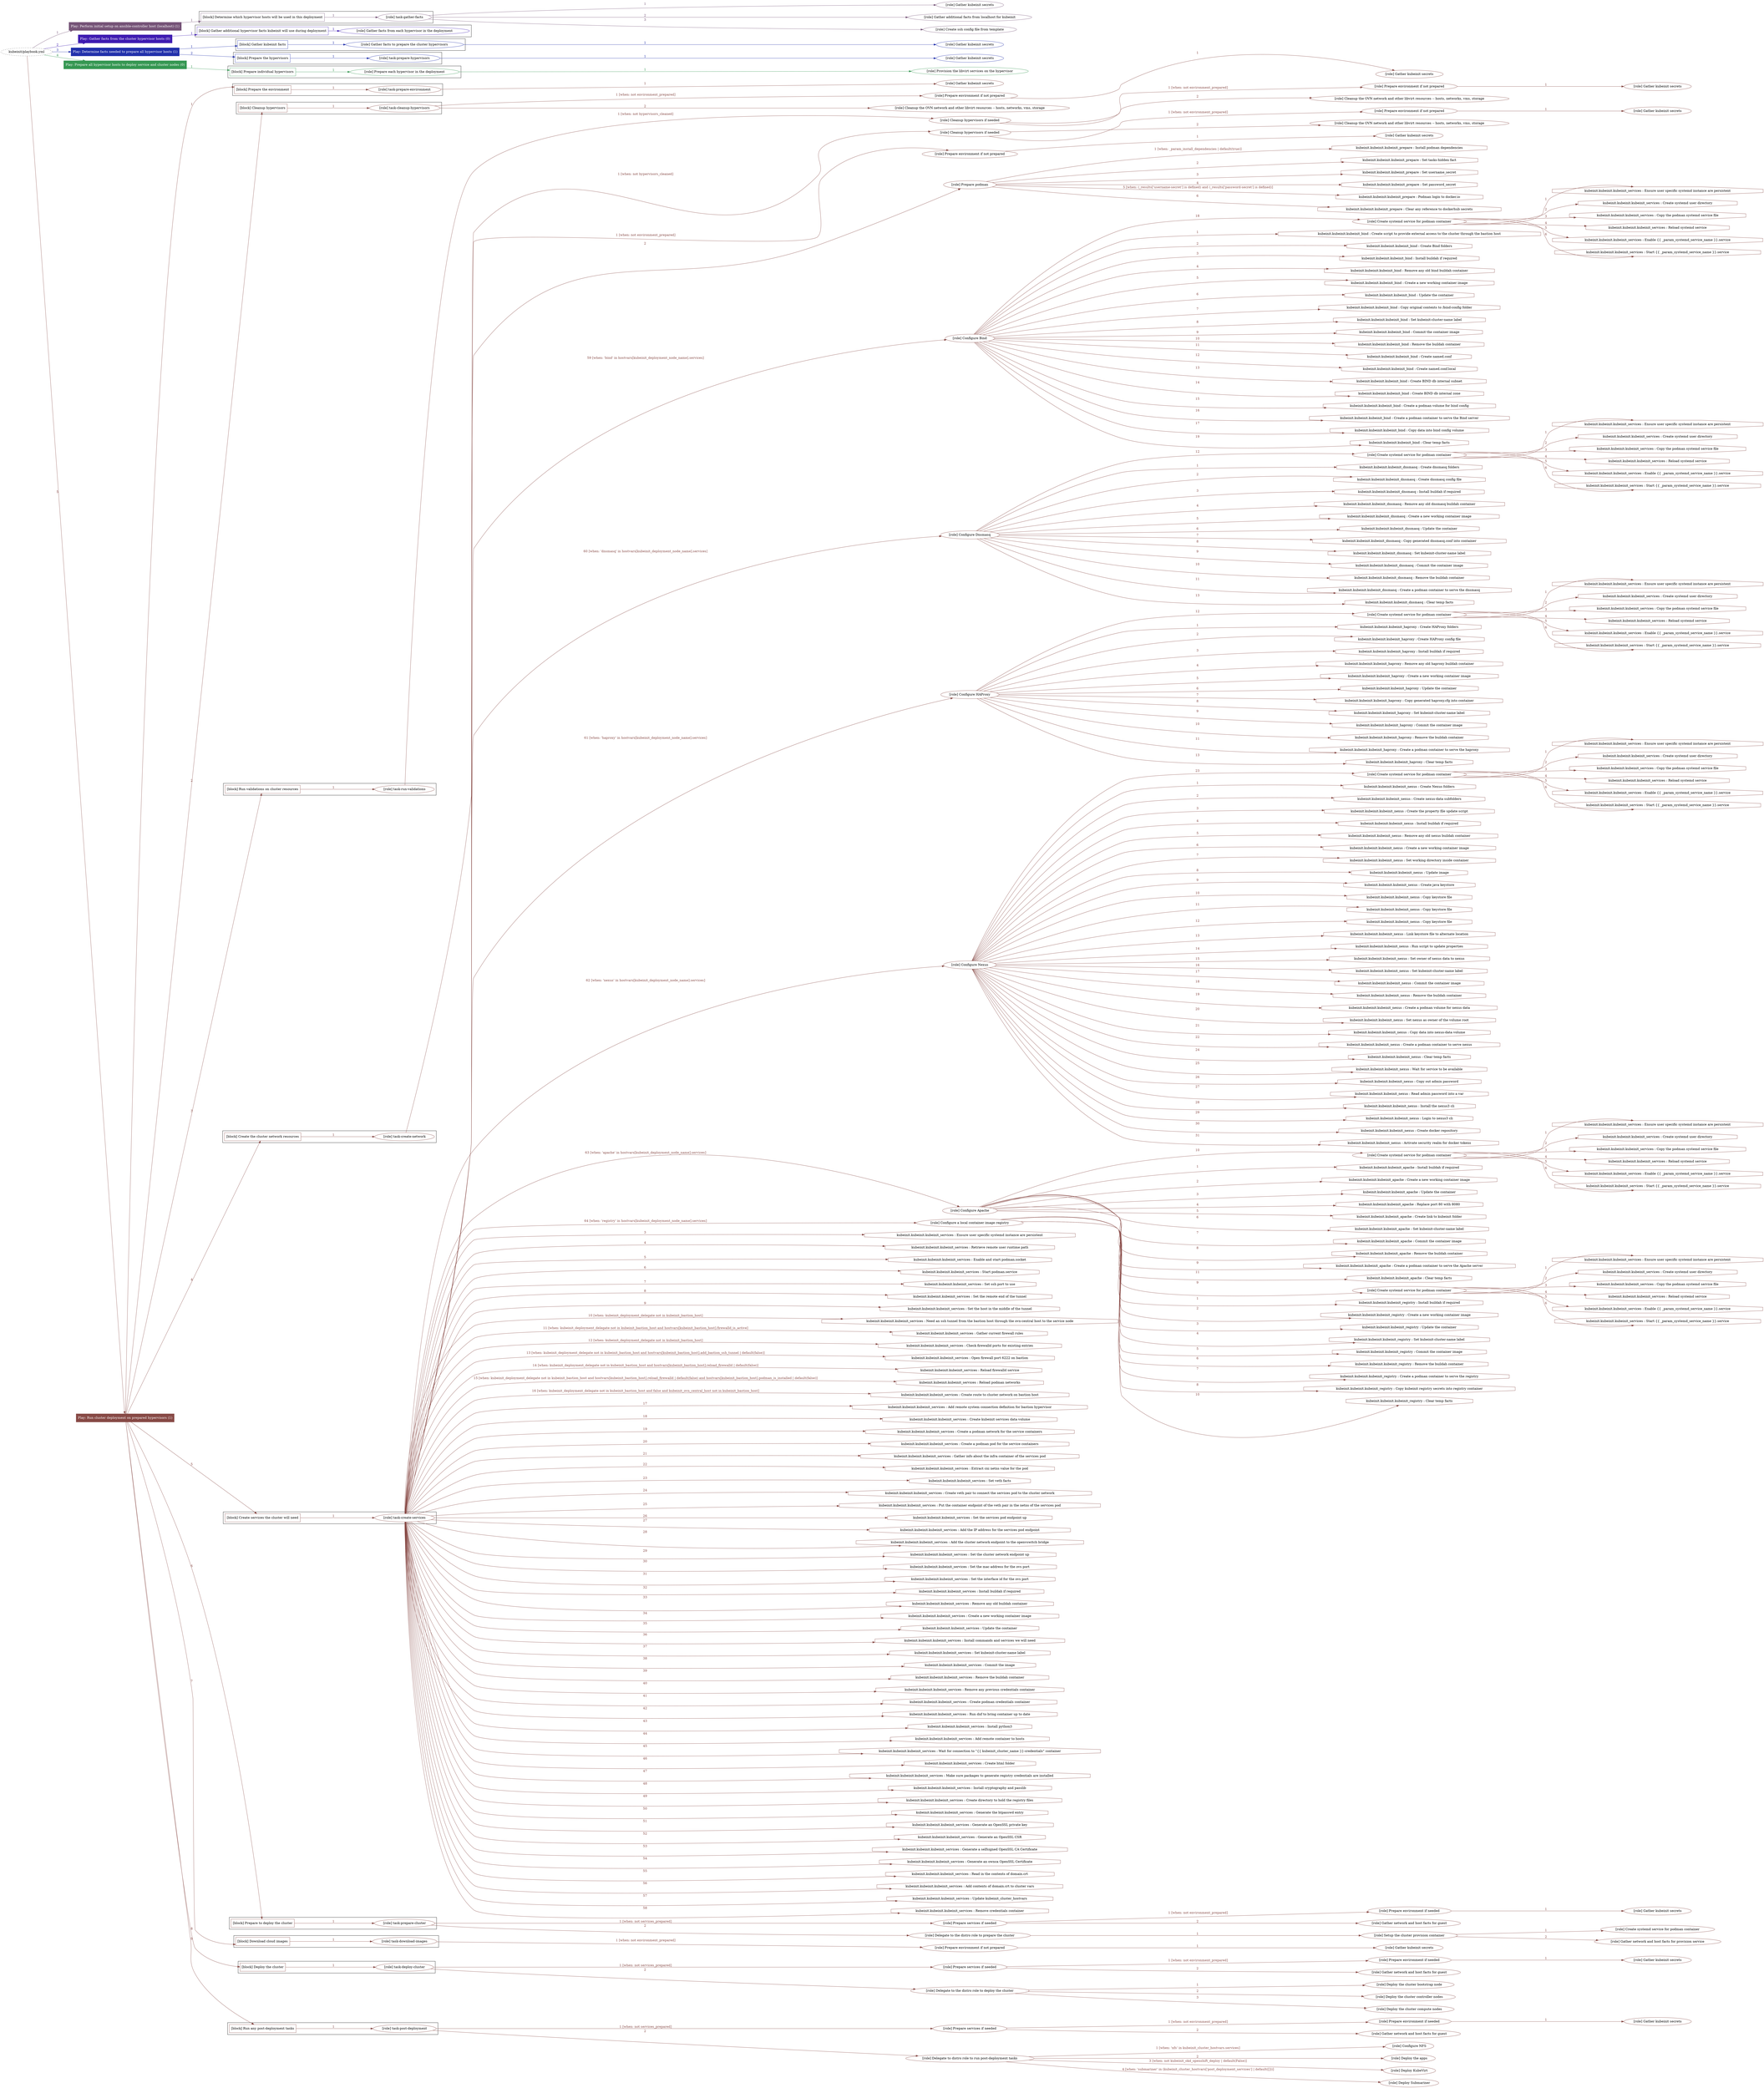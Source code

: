 digraph {
	graph [concentrate=true ordering=in rankdir=LR ratio=fill]
	edge [esep=5 sep=10]
	"kubeinit/playbook.yml" [URL="/home/runner/work/kubeinit/kubeinit/kubeinit/playbook.yml" id=playbook_6a9e5b6e style=dotted]
	play_33e99881 [label="Play: Perform initial setup on ansible-controller host (localhost) (1)" URL="/home/runner/work/kubeinit/kubeinit/kubeinit/playbook.yml" color="#765478" fontcolor="#ffffff" id=play_33e99881 shape=box style=filled tooltip=localhost]
	"kubeinit/playbook.yml" -> play_33e99881 [label="1 " color="#765478" fontcolor="#765478" id=edge_02621ed8 labeltooltip="1 " tooltip="1 "]
	subgraph "Gather kubeinit secrets" {
		role_e565b2a0 [label="[role] Gather kubeinit secrets" URL="/home/runner/.ansible/collections/ansible_collections/kubeinit/kubeinit/roles/kubeinit_prepare/tasks/build_hypervisors_group.yml" color="#765478" id=role_e565b2a0 tooltip="Gather kubeinit secrets"]
	}
	subgraph "Gather additional facts from localhost for kubeinit" {
		role_fa408ad7 [label="[role] Gather additional facts from localhost for kubeinit" URL="/home/runner/.ansible/collections/ansible_collections/kubeinit/kubeinit/roles/kubeinit_prepare/tasks/build_hypervisors_group.yml" color="#765478" id=role_fa408ad7 tooltip="Gather additional facts from localhost for kubeinit"]
	}
	subgraph "Create ssh config file from template" {
		role_cd81bf96 [label="[role] Create ssh config file from template" URL="/home/runner/.ansible/collections/ansible_collections/kubeinit/kubeinit/roles/kubeinit_prepare/tasks/build_hypervisors_group.yml" color="#765478" id=role_cd81bf96 tooltip="Create ssh config file from template"]
	}
	subgraph "task-gather-facts" {
		role_d5a15509 [label="[role] task-gather-facts" URL="/home/runner/work/kubeinit/kubeinit/kubeinit/playbook.yml" color="#765478" id=role_d5a15509 tooltip="task-gather-facts"]
		role_d5a15509 -> role_e565b2a0 [label="1 " color="#765478" fontcolor="#765478" id=edge_47b4c7a3 labeltooltip="1 " tooltip="1 "]
		role_d5a15509 -> role_fa408ad7 [label="2 " color="#765478" fontcolor="#765478" id=edge_9d1cc166 labeltooltip="2 " tooltip="2 "]
		role_d5a15509 -> role_cd81bf96 [label="3 " color="#765478" fontcolor="#765478" id=edge_6d1d98d3 labeltooltip="3 " tooltip="3 "]
	}
	subgraph "Play: Perform initial setup on ansible-controller host (localhost) (1)" {
		play_33e99881 -> block_7b6364ae [label=1 color="#765478" fontcolor="#765478" id=edge_b36f21bf labeltooltip=1 tooltip=1]
		subgraph cluster_block_7b6364ae {
			block_7b6364ae [label="[block] Determine which hypervisor hosts will be used in this deployment" URL="/home/runner/work/kubeinit/kubeinit/kubeinit/playbook.yml" color="#765478" id=block_7b6364ae labeltooltip="Determine which hypervisor hosts will be used in this deployment" shape=box tooltip="Determine which hypervisor hosts will be used in this deployment"]
			block_7b6364ae -> role_d5a15509 [label="1 " color="#765478" fontcolor="#765478" id=edge_8fa35524 labeltooltip="1 " tooltip="1 "]
		}
	}
	play_30b7201b [label="Play: Gather facts from the cluster hypervisor hosts (0)" URL="/home/runner/work/kubeinit/kubeinit/kubeinit/playbook.yml" color="#3e1bb1" fontcolor="#ffffff" id=play_30b7201b shape=box style=filled tooltip="Play: Gather facts from the cluster hypervisor hosts (0)"]
	"kubeinit/playbook.yml" -> play_30b7201b [label="2 " color="#3e1bb1" fontcolor="#3e1bb1" id=edge_d4361265 labeltooltip="2 " tooltip="2 "]
	subgraph "Gather facts from each hypervisor in the deployment" {
		role_9ea32f81 [label="[role] Gather facts from each hypervisor in the deployment" URL="/home/runner/work/kubeinit/kubeinit/kubeinit/playbook.yml" color="#3e1bb1" id=role_9ea32f81 tooltip="Gather facts from each hypervisor in the deployment"]
	}
	subgraph "Play: Gather facts from the cluster hypervisor hosts (0)" {
		play_30b7201b -> block_e943a41c [label=1 color="#3e1bb1" fontcolor="#3e1bb1" id=edge_a3ba155f labeltooltip=1 tooltip=1]
		subgraph cluster_block_e943a41c {
			block_e943a41c [label="[block] Gather additional hypervisor facts kubeinit will use during deployment" URL="/home/runner/work/kubeinit/kubeinit/kubeinit/playbook.yml" color="#3e1bb1" id=block_e943a41c labeltooltip="Gather additional hypervisor facts kubeinit will use during deployment" shape=box tooltip="Gather additional hypervisor facts kubeinit will use during deployment"]
			block_e943a41c -> role_9ea32f81 [label="1 " color="#3e1bb1" fontcolor="#3e1bb1" id=edge_c278e7b6 labeltooltip="1 " tooltip="1 "]
		}
	}
	play_287af023 [label="Play: Determine facts needed to prepare all hypervisor hosts (1)" URL="/home/runner/work/kubeinit/kubeinit/kubeinit/playbook.yml" color="#2130ab" fontcolor="#ffffff" id=play_287af023 shape=box style=filled tooltip=localhost]
	"kubeinit/playbook.yml" -> play_287af023 [label="3 " color="#2130ab" fontcolor="#2130ab" id=edge_dc5821ea labeltooltip="3 " tooltip="3 "]
	subgraph "Gather kubeinit secrets" {
		role_a7b13ab3 [label="[role] Gather kubeinit secrets" URL="/home/runner/.ansible/collections/ansible_collections/kubeinit/kubeinit/roles/kubeinit_prepare/tasks/gather_kubeinit_facts.yml" color="#2130ab" id=role_a7b13ab3 tooltip="Gather kubeinit secrets"]
	}
	subgraph "Gather facts to prepare the cluster hypervisors" {
		role_e292800c [label="[role] Gather facts to prepare the cluster hypervisors" URL="/home/runner/work/kubeinit/kubeinit/kubeinit/playbook.yml" color="#2130ab" id=role_e292800c tooltip="Gather facts to prepare the cluster hypervisors"]
		role_e292800c -> role_a7b13ab3 [label="1 " color="#2130ab" fontcolor="#2130ab" id=edge_0b491d5e labeltooltip="1 " tooltip="1 "]
	}
	subgraph "Gather kubeinit secrets" {
		role_49caa260 [label="[role] Gather kubeinit secrets" URL="/home/runner/.ansible/collections/ansible_collections/kubeinit/kubeinit/roles/kubeinit_prepare/tasks/gather_kubeinit_facts.yml" color="#2130ab" id=role_49caa260 tooltip="Gather kubeinit secrets"]
	}
	subgraph "task-prepare-hypervisors" {
		role_6d780029 [label="[role] task-prepare-hypervisors" URL="/home/runner/work/kubeinit/kubeinit/kubeinit/playbook.yml" color="#2130ab" id=role_6d780029 tooltip="task-prepare-hypervisors"]
		role_6d780029 -> role_49caa260 [label="1 " color="#2130ab" fontcolor="#2130ab" id=edge_887c20ef labeltooltip="1 " tooltip="1 "]
	}
	subgraph "Play: Determine facts needed to prepare all hypervisor hosts (1)" {
		play_287af023 -> block_4a987bd1 [label=1 color="#2130ab" fontcolor="#2130ab" id=edge_13ac1ac5 labeltooltip=1 tooltip=1]
		subgraph cluster_block_4a987bd1 {
			block_4a987bd1 [label="[block] Gather kubeinit facts" URL="/home/runner/work/kubeinit/kubeinit/kubeinit/playbook.yml" color="#2130ab" id=block_4a987bd1 labeltooltip="Gather kubeinit facts" shape=box tooltip="Gather kubeinit facts"]
			block_4a987bd1 -> role_e292800c [label="1 " color="#2130ab" fontcolor="#2130ab" id=edge_d4084cae labeltooltip="1 " tooltip="1 "]
		}
		play_287af023 -> block_afc5bcfa [label=2 color="#2130ab" fontcolor="#2130ab" id=edge_2b0e735f labeltooltip=2 tooltip=2]
		subgraph cluster_block_afc5bcfa {
			block_afc5bcfa [label="[block] Prepare the hypervisors" URL="/home/runner/work/kubeinit/kubeinit/kubeinit/playbook.yml" color="#2130ab" id=block_afc5bcfa labeltooltip="Prepare the hypervisors" shape=box tooltip="Prepare the hypervisors"]
			block_afc5bcfa -> role_6d780029 [label="1 " color="#2130ab" fontcolor="#2130ab" id=edge_2bc075eb labeltooltip="1 " tooltip="1 "]
		}
	}
	play_bc6477d0 [label="Play: Prepare all hypervisor hosts to deploy service and cluster nodes (0)" URL="/home/runner/work/kubeinit/kubeinit/kubeinit/playbook.yml" color="#359752" fontcolor="#ffffff" id=play_bc6477d0 shape=box style=filled tooltip="Play: Prepare all hypervisor hosts to deploy service and cluster nodes (0)"]
	"kubeinit/playbook.yml" -> play_bc6477d0 [label="4 " color="#359752" fontcolor="#359752" id=edge_0bc195b6 labeltooltip="4 " tooltip="4 "]
	subgraph "Provision the libvirt services on the hypervisor" {
		role_46539731 [label="[role] Provision the libvirt services on the hypervisor" URL="/home/runner/.ansible/collections/ansible_collections/kubeinit/kubeinit/roles/kubeinit_prepare/tasks/prepare_hypervisor.yml" color="#359752" id=role_46539731 tooltip="Provision the libvirt services on the hypervisor"]
	}
	subgraph "Prepare each hypervisor in the deployment" {
		role_091add49 [label="[role] Prepare each hypervisor in the deployment" URL="/home/runner/work/kubeinit/kubeinit/kubeinit/playbook.yml" color="#359752" id=role_091add49 tooltip="Prepare each hypervisor in the deployment"]
		role_091add49 -> role_46539731 [label="1 " color="#359752" fontcolor="#359752" id=edge_173cf7d1 labeltooltip="1 " tooltip="1 "]
	}
	subgraph "Play: Prepare all hypervisor hosts to deploy service and cluster nodes (0)" {
		play_bc6477d0 -> block_65a2e4b8 [label=1 color="#359752" fontcolor="#359752" id=edge_692223f6 labeltooltip=1 tooltip=1]
		subgraph cluster_block_65a2e4b8 {
			block_65a2e4b8 [label="[block] Prepare individual hypervisors" URL="/home/runner/work/kubeinit/kubeinit/kubeinit/playbook.yml" color="#359752" id=block_65a2e4b8 labeltooltip="Prepare individual hypervisors" shape=box tooltip="Prepare individual hypervisors"]
			block_65a2e4b8 -> role_091add49 [label="1 " color="#359752" fontcolor="#359752" id=edge_ec386aec labeltooltip="1 " tooltip="1 "]
		}
	}
	play_5ca624da [label="Play: Run cluster deployment on prepared hypervisors (1)" URL="/home/runner/work/kubeinit/kubeinit/kubeinit/playbook.yml" color="#874945" fontcolor="#ffffff" id=play_5ca624da shape=box style=filled tooltip=localhost]
	"kubeinit/playbook.yml" -> play_5ca624da [label="5 " color="#874945" fontcolor="#874945" id=edge_9406c534 labeltooltip="5 " tooltip="5 "]
	subgraph "Gather kubeinit secrets" {
		role_edb72721 [label="[role] Gather kubeinit secrets" URL="/home/runner/.ansible/collections/ansible_collections/kubeinit/kubeinit/roles/kubeinit_prepare/tasks/gather_kubeinit_facts.yml" color="#874945" id=role_edb72721 tooltip="Gather kubeinit secrets"]
	}
	subgraph "task-prepare-environment" {
		role_ec61a9ea [label="[role] task-prepare-environment" URL="/home/runner/work/kubeinit/kubeinit/kubeinit/playbook.yml" color="#874945" id=role_ec61a9ea tooltip="task-prepare-environment"]
		role_ec61a9ea -> role_edb72721 [label="1 " color="#874945" fontcolor="#874945" id=edge_fbfa630b labeltooltip="1 " tooltip="1 "]
	}
	subgraph "Gather kubeinit secrets" {
		role_ca8b0e32 [label="[role] Gather kubeinit secrets" URL="/home/runner/.ansible/collections/ansible_collections/kubeinit/kubeinit/roles/kubeinit_prepare/tasks/gather_kubeinit_facts.yml" color="#874945" id=role_ca8b0e32 tooltip="Gather kubeinit secrets"]
	}
	subgraph "Prepare environment if not prepared" {
		role_f20064c7 [label="[role] Prepare environment if not prepared" URL="/home/runner/.ansible/collections/ansible_collections/kubeinit/kubeinit/roles/kubeinit_prepare/tasks/cleanup_hypervisors.yml" color="#874945" id=role_f20064c7 tooltip="Prepare environment if not prepared"]
		role_f20064c7 -> role_ca8b0e32 [label="1 " color="#874945" fontcolor="#874945" id=edge_2191e1fc labeltooltip="1 " tooltip="1 "]
	}
	subgraph "Cleanup the OVN network and other libvirt resources -- hosts, networks, vms, storage" {
		role_96d7389a [label="[role] Cleanup the OVN network and other libvirt resources -- hosts, networks, vms, storage" URL="/home/runner/.ansible/collections/ansible_collections/kubeinit/kubeinit/roles/kubeinit_prepare/tasks/cleanup_hypervisors.yml" color="#874945" id=role_96d7389a tooltip="Cleanup the OVN network and other libvirt resources -- hosts, networks, vms, storage"]
	}
	subgraph "task-cleanup-hypervisors" {
		role_97ef28cd [label="[role] task-cleanup-hypervisors" URL="/home/runner/work/kubeinit/kubeinit/kubeinit/playbook.yml" color="#874945" id=role_97ef28cd tooltip="task-cleanup-hypervisors"]
		role_97ef28cd -> role_f20064c7 [label="1 [when: not environment_prepared]" color="#874945" fontcolor="#874945" id=edge_abc5dbae labeltooltip="1 [when: not environment_prepared]" tooltip="1 [when: not environment_prepared]"]
		role_97ef28cd -> role_96d7389a [label="2 " color="#874945" fontcolor="#874945" id=edge_9d4ae8a0 labeltooltip="2 " tooltip="2 "]
	}
	subgraph "Gather kubeinit secrets" {
		role_118bfb39 [label="[role] Gather kubeinit secrets" URL="/home/runner/.ansible/collections/ansible_collections/kubeinit/kubeinit/roles/kubeinit_prepare/tasks/gather_kubeinit_facts.yml" color="#874945" id=role_118bfb39 tooltip="Gather kubeinit secrets"]
	}
	subgraph "Prepare environment if not prepared" {
		role_4f75cb6f [label="[role] Prepare environment if not prepared" URL="/home/runner/.ansible/collections/ansible_collections/kubeinit/kubeinit/roles/kubeinit_prepare/tasks/cleanup_hypervisors.yml" color="#874945" id=role_4f75cb6f tooltip="Prepare environment if not prepared"]
		role_4f75cb6f -> role_118bfb39 [label="1 " color="#874945" fontcolor="#874945" id=edge_1c8799f1 labeltooltip="1 " tooltip="1 "]
	}
	subgraph "Cleanup the OVN network and other libvirt resources -- hosts, networks, vms, storage" {
		role_6f4cdf9d [label="[role] Cleanup the OVN network and other libvirt resources -- hosts, networks, vms, storage" URL="/home/runner/.ansible/collections/ansible_collections/kubeinit/kubeinit/roles/kubeinit_prepare/tasks/cleanup_hypervisors.yml" color="#874945" id=role_6f4cdf9d tooltip="Cleanup the OVN network and other libvirt resources -- hosts, networks, vms, storage"]
	}
	subgraph "Cleanup hypervisors if needed" {
		role_74d1ee2a [label="[role] Cleanup hypervisors if needed" URL="/home/runner/.ansible/collections/ansible_collections/kubeinit/kubeinit/roles/kubeinit_validations/tasks/main.yml" color="#874945" id=role_74d1ee2a tooltip="Cleanup hypervisors if needed"]
		role_74d1ee2a -> role_4f75cb6f [label="1 [when: not environment_prepared]" color="#874945" fontcolor="#874945" id=edge_f7f76d4e labeltooltip="1 [when: not environment_prepared]" tooltip="1 [when: not environment_prepared]"]
		role_74d1ee2a -> role_6f4cdf9d [label="2 " color="#874945" fontcolor="#874945" id=edge_3ac47c11 labeltooltip="2 " tooltip="2 "]
	}
	subgraph "task-run-validations" {
		role_3a0009f2 [label="[role] task-run-validations" URL="/home/runner/work/kubeinit/kubeinit/kubeinit/playbook.yml" color="#874945" id=role_3a0009f2 tooltip="task-run-validations"]
		role_3a0009f2 -> role_74d1ee2a [label="1 [when: not hypervisors_cleaned]" color="#874945" fontcolor="#874945" id=edge_9c2fa9fc labeltooltip="1 [when: not hypervisors_cleaned]" tooltip="1 [when: not hypervisors_cleaned]"]
	}
	subgraph "Gather kubeinit secrets" {
		role_61e556b6 [label="[role] Gather kubeinit secrets" URL="/home/runner/.ansible/collections/ansible_collections/kubeinit/kubeinit/roles/kubeinit_prepare/tasks/gather_kubeinit_facts.yml" color="#874945" id=role_61e556b6 tooltip="Gather kubeinit secrets"]
	}
	subgraph "Prepare environment if not prepared" {
		role_b98309f6 [label="[role] Prepare environment if not prepared" URL="/home/runner/.ansible/collections/ansible_collections/kubeinit/kubeinit/roles/kubeinit_prepare/tasks/cleanup_hypervisors.yml" color="#874945" id=role_b98309f6 tooltip="Prepare environment if not prepared"]
		role_b98309f6 -> role_61e556b6 [label="1 " color="#874945" fontcolor="#874945" id=edge_3c3b40ad labeltooltip="1 " tooltip="1 "]
	}
	subgraph "Cleanup the OVN network and other libvirt resources -- hosts, networks, vms, storage" {
		role_819d07de [label="[role] Cleanup the OVN network and other libvirt resources -- hosts, networks, vms, storage" URL="/home/runner/.ansible/collections/ansible_collections/kubeinit/kubeinit/roles/kubeinit_prepare/tasks/cleanup_hypervisors.yml" color="#874945" id=role_819d07de tooltip="Cleanup the OVN network and other libvirt resources -- hosts, networks, vms, storage"]
	}
	subgraph "Cleanup hypervisors if needed" {
		role_308a12a6 [label="[role] Cleanup hypervisors if needed" URL="/home/runner/.ansible/collections/ansible_collections/kubeinit/kubeinit/roles/kubeinit_libvirt/tasks/create_network.yml" color="#874945" id=role_308a12a6 tooltip="Cleanup hypervisors if needed"]
		role_308a12a6 -> role_b98309f6 [label="1 [when: not environment_prepared]" color="#874945" fontcolor="#874945" id=edge_be5b9fef labeltooltip="1 [when: not environment_prepared]" tooltip="1 [when: not environment_prepared]"]
		role_308a12a6 -> role_819d07de [label="2 " color="#874945" fontcolor="#874945" id=edge_e93aa63f labeltooltip="2 " tooltip="2 "]
	}
	subgraph "task-create-network" {
		role_6fae9842 [label="[role] task-create-network" URL="/home/runner/work/kubeinit/kubeinit/kubeinit/playbook.yml" color="#874945" id=role_6fae9842 tooltip="task-create-network"]
		role_6fae9842 -> role_308a12a6 [label="1 [when: not hypervisors_cleaned]" color="#874945" fontcolor="#874945" id=edge_1a93dda8 labeltooltip="1 [when: not hypervisors_cleaned]" tooltip="1 [when: not hypervisors_cleaned]"]
	}
	subgraph "Gather kubeinit secrets" {
		role_e66ff8ae [label="[role] Gather kubeinit secrets" URL="/home/runner/.ansible/collections/ansible_collections/kubeinit/kubeinit/roles/kubeinit_prepare/tasks/gather_kubeinit_facts.yml" color="#874945" id=role_e66ff8ae tooltip="Gather kubeinit secrets"]
	}
	subgraph "Prepare environment if not prepared" {
		role_8aa17c03 [label="[role] Prepare environment if not prepared" URL="/home/runner/.ansible/collections/ansible_collections/kubeinit/kubeinit/roles/kubeinit_services/tasks/main.yml" color="#874945" id=role_8aa17c03 tooltip="Prepare environment if not prepared"]
		role_8aa17c03 -> role_e66ff8ae [label="1 " color="#874945" fontcolor="#874945" id=edge_53190a5e labeltooltip="1 " tooltip="1 "]
	}
	subgraph "Prepare podman" {
		role_c71b783e [label="[role] Prepare podman" URL="/home/runner/.ansible/collections/ansible_collections/kubeinit/kubeinit/roles/kubeinit_services/tasks/00_create_service_pod.yml" color="#874945" id=role_c71b783e tooltip="Prepare podman"]
		task_61b9f5e1 [label="kubeinit.kubeinit.kubeinit_prepare : Install podman dependencies" URL="/home/runner/.ansible/collections/ansible_collections/kubeinit/kubeinit/roles/kubeinit_prepare/tasks/prepare_podman.yml" color="#874945" id=task_61b9f5e1 shape=octagon tooltip="kubeinit.kubeinit.kubeinit_prepare : Install podman dependencies"]
		role_c71b783e -> task_61b9f5e1 [label="1 [when: _param_install_dependencies | default(true)]" color="#874945" fontcolor="#874945" id=edge_5548c9cc labeltooltip="1 [when: _param_install_dependencies | default(true)]" tooltip="1 [when: _param_install_dependencies | default(true)]"]
		task_07c0dfca [label="kubeinit.kubeinit.kubeinit_prepare : Set tasks-hidden fact" URL="/home/runner/.ansible/collections/ansible_collections/kubeinit/kubeinit/roles/kubeinit_prepare/tasks/prepare_podman.yml" color="#874945" id=task_07c0dfca shape=octagon tooltip="kubeinit.kubeinit.kubeinit_prepare : Set tasks-hidden fact"]
		role_c71b783e -> task_07c0dfca [label="2 " color="#874945" fontcolor="#874945" id=edge_4cda36e0 labeltooltip="2 " tooltip="2 "]
		task_fb780809 [label="kubeinit.kubeinit.kubeinit_prepare : Set username_secret" URL="/home/runner/.ansible/collections/ansible_collections/kubeinit/kubeinit/roles/kubeinit_prepare/tasks/prepare_podman.yml" color="#874945" id=task_fb780809 shape=octagon tooltip="kubeinit.kubeinit.kubeinit_prepare : Set username_secret"]
		role_c71b783e -> task_fb780809 [label="3 " color="#874945" fontcolor="#874945" id=edge_f95d1715 labeltooltip="3 " tooltip="3 "]
		task_d1b942bd [label="kubeinit.kubeinit.kubeinit_prepare : Set password_secret" URL="/home/runner/.ansible/collections/ansible_collections/kubeinit/kubeinit/roles/kubeinit_prepare/tasks/prepare_podman.yml" color="#874945" id=task_d1b942bd shape=octagon tooltip="kubeinit.kubeinit.kubeinit_prepare : Set password_secret"]
		role_c71b783e -> task_d1b942bd [label="4 " color="#874945" fontcolor="#874945" id=edge_45ef2e92 labeltooltip="4 " tooltip="4 "]
		task_09287587 [label="kubeinit.kubeinit.kubeinit_prepare : Podman login to docker.io" URL="/home/runner/.ansible/collections/ansible_collections/kubeinit/kubeinit/roles/kubeinit_prepare/tasks/prepare_podman.yml" color="#874945" id=task_09287587 shape=octagon tooltip="kubeinit.kubeinit.kubeinit_prepare : Podman login to docker.io"]
		role_c71b783e -> task_09287587 [label="5 [when: (_results['username-secret'] is defined) and (_results['password-secret'] is defined)]" color="#874945" fontcolor="#874945" id=edge_7b46224b labeltooltip="5 [when: (_results['username-secret'] is defined) and (_results['password-secret'] is defined)]" tooltip="5 [when: (_results['username-secret'] is defined) and (_results['password-secret'] is defined)]"]
		task_0762b10d [label="kubeinit.kubeinit.kubeinit_prepare : Clear any reference to dockerhub secrets" URL="/home/runner/.ansible/collections/ansible_collections/kubeinit/kubeinit/roles/kubeinit_prepare/tasks/prepare_podman.yml" color="#874945" id=task_0762b10d shape=octagon tooltip="kubeinit.kubeinit.kubeinit_prepare : Clear any reference to dockerhub secrets"]
		role_c71b783e -> task_0762b10d [label="6 " color="#874945" fontcolor="#874945" id=edge_835d721f labeltooltip="6 " tooltip="6 "]
	}
	subgraph "Create systemd service for podman container" {
		role_2e1cbc9f [label="[role] Create systemd service for podman container" URL="/home/runner/.ansible/collections/ansible_collections/kubeinit/kubeinit/roles/kubeinit_bind/tasks/main.yml" color="#874945" id=role_2e1cbc9f tooltip="Create systemd service for podman container"]
		task_f5e81f87 [label="kubeinit.kubeinit.kubeinit_services : Ensure user specific systemd instance are persistent" URL="/home/runner/.ansible/collections/ansible_collections/kubeinit/kubeinit/roles/kubeinit_services/tasks/create_managed_service.yml" color="#874945" id=task_f5e81f87 shape=octagon tooltip="kubeinit.kubeinit.kubeinit_services : Ensure user specific systemd instance are persistent"]
		role_2e1cbc9f -> task_f5e81f87 [label="1 " color="#874945" fontcolor="#874945" id=edge_e1d4cdd7 labeltooltip="1 " tooltip="1 "]
		task_a46c2e91 [label="kubeinit.kubeinit.kubeinit_services : Create systemd user directory" URL="/home/runner/.ansible/collections/ansible_collections/kubeinit/kubeinit/roles/kubeinit_services/tasks/create_managed_service.yml" color="#874945" id=task_a46c2e91 shape=octagon tooltip="kubeinit.kubeinit.kubeinit_services : Create systemd user directory"]
		role_2e1cbc9f -> task_a46c2e91 [label="2 " color="#874945" fontcolor="#874945" id=edge_1513b503 labeltooltip="2 " tooltip="2 "]
		task_a30f43a1 [label="kubeinit.kubeinit.kubeinit_services : Copy the podman systemd service file" URL="/home/runner/.ansible/collections/ansible_collections/kubeinit/kubeinit/roles/kubeinit_services/tasks/create_managed_service.yml" color="#874945" id=task_a30f43a1 shape=octagon tooltip="kubeinit.kubeinit.kubeinit_services : Copy the podman systemd service file"]
		role_2e1cbc9f -> task_a30f43a1 [label="3 " color="#874945" fontcolor="#874945" id=edge_dbbece85 labeltooltip="3 " tooltip="3 "]
		task_c01e125a [label="kubeinit.kubeinit.kubeinit_services : Reload systemd service" URL="/home/runner/.ansible/collections/ansible_collections/kubeinit/kubeinit/roles/kubeinit_services/tasks/create_managed_service.yml" color="#874945" id=task_c01e125a shape=octagon tooltip="kubeinit.kubeinit.kubeinit_services : Reload systemd service"]
		role_2e1cbc9f -> task_c01e125a [label="4 " color="#874945" fontcolor="#874945" id=edge_b2bda89a labeltooltip="4 " tooltip="4 "]
		task_381aec70 [label="kubeinit.kubeinit.kubeinit_services : Enable {{ _param_systemd_service_name }}.service" URL="/home/runner/.ansible/collections/ansible_collections/kubeinit/kubeinit/roles/kubeinit_services/tasks/create_managed_service.yml" color="#874945" id=task_381aec70 shape=octagon tooltip="kubeinit.kubeinit.kubeinit_services : Enable {{ _param_systemd_service_name }}.service"]
		role_2e1cbc9f -> task_381aec70 [label="5 " color="#874945" fontcolor="#874945" id=edge_d6482f19 labeltooltip="5 " tooltip="5 "]
		task_e813dcae [label="kubeinit.kubeinit.kubeinit_services : Start {{ _param_systemd_service_name }}.service" URL="/home/runner/.ansible/collections/ansible_collections/kubeinit/kubeinit/roles/kubeinit_services/tasks/create_managed_service.yml" color="#874945" id=task_e813dcae shape=octagon tooltip="kubeinit.kubeinit.kubeinit_services : Start {{ _param_systemd_service_name }}.service"]
		role_2e1cbc9f -> task_e813dcae [label="6 " color="#874945" fontcolor="#874945" id=edge_ad6cb097 labeltooltip="6 " tooltip="6 "]
	}
	subgraph "Configure Bind" {
		role_f4710e81 [label="[role] Configure Bind" URL="/home/runner/.ansible/collections/ansible_collections/kubeinit/kubeinit/roles/kubeinit_services/tasks/start_services_containers.yml" color="#874945" id=role_f4710e81 tooltip="Configure Bind"]
		task_d9a58e95 [label="kubeinit.kubeinit.kubeinit_bind : Create script to provide external access to the cluster through the bastion host" URL="/home/runner/.ansible/collections/ansible_collections/kubeinit/kubeinit/roles/kubeinit_bind/tasks/main.yml" color="#874945" id=task_d9a58e95 shape=octagon tooltip="kubeinit.kubeinit.kubeinit_bind : Create script to provide external access to the cluster through the bastion host"]
		role_f4710e81 -> task_d9a58e95 [label="1 " color="#874945" fontcolor="#874945" id=edge_a806ceb7 labeltooltip="1 " tooltip="1 "]
		task_a8fcd73a [label="kubeinit.kubeinit.kubeinit_bind : Create Bind folders" URL="/home/runner/.ansible/collections/ansible_collections/kubeinit/kubeinit/roles/kubeinit_bind/tasks/main.yml" color="#874945" id=task_a8fcd73a shape=octagon tooltip="kubeinit.kubeinit.kubeinit_bind : Create Bind folders"]
		role_f4710e81 -> task_a8fcd73a [label="2 " color="#874945" fontcolor="#874945" id=edge_04582068 labeltooltip="2 " tooltip="2 "]
		task_cfc9e279 [label="kubeinit.kubeinit.kubeinit_bind : Install buildah if required" URL="/home/runner/.ansible/collections/ansible_collections/kubeinit/kubeinit/roles/kubeinit_bind/tasks/main.yml" color="#874945" id=task_cfc9e279 shape=octagon tooltip="kubeinit.kubeinit.kubeinit_bind : Install buildah if required"]
		role_f4710e81 -> task_cfc9e279 [label="3 " color="#874945" fontcolor="#874945" id=edge_bb6b160c labeltooltip="3 " tooltip="3 "]
		task_fcb57aa7 [label="kubeinit.kubeinit.kubeinit_bind : Remove any old bind buildah container" URL="/home/runner/.ansible/collections/ansible_collections/kubeinit/kubeinit/roles/kubeinit_bind/tasks/main.yml" color="#874945" id=task_fcb57aa7 shape=octagon tooltip="kubeinit.kubeinit.kubeinit_bind : Remove any old bind buildah container"]
		role_f4710e81 -> task_fcb57aa7 [label="4 " color="#874945" fontcolor="#874945" id=edge_8ec9b449 labeltooltip="4 " tooltip="4 "]
		task_c1650605 [label="kubeinit.kubeinit.kubeinit_bind : Create a new working container image" URL="/home/runner/.ansible/collections/ansible_collections/kubeinit/kubeinit/roles/kubeinit_bind/tasks/main.yml" color="#874945" id=task_c1650605 shape=octagon tooltip="kubeinit.kubeinit.kubeinit_bind : Create a new working container image"]
		role_f4710e81 -> task_c1650605 [label="5 " color="#874945" fontcolor="#874945" id=edge_0441a0fc labeltooltip="5 " tooltip="5 "]
		task_0ccb20f7 [label="kubeinit.kubeinit.kubeinit_bind : Update the container" URL="/home/runner/.ansible/collections/ansible_collections/kubeinit/kubeinit/roles/kubeinit_bind/tasks/main.yml" color="#874945" id=task_0ccb20f7 shape=octagon tooltip="kubeinit.kubeinit.kubeinit_bind : Update the container"]
		role_f4710e81 -> task_0ccb20f7 [label="6 " color="#874945" fontcolor="#874945" id=edge_d1bb8aeb labeltooltip="6 " tooltip="6 "]
		task_84e917ee [label="kubeinit.kubeinit.kubeinit_bind : Copy original contents to /bind-config folder" URL="/home/runner/.ansible/collections/ansible_collections/kubeinit/kubeinit/roles/kubeinit_bind/tasks/main.yml" color="#874945" id=task_84e917ee shape=octagon tooltip="kubeinit.kubeinit.kubeinit_bind : Copy original contents to /bind-config folder"]
		role_f4710e81 -> task_84e917ee [label="7 " color="#874945" fontcolor="#874945" id=edge_260f6afa labeltooltip="7 " tooltip="7 "]
		task_9d6595b8 [label="kubeinit.kubeinit.kubeinit_bind : Set kubeinit-cluster-name label" URL="/home/runner/.ansible/collections/ansible_collections/kubeinit/kubeinit/roles/kubeinit_bind/tasks/main.yml" color="#874945" id=task_9d6595b8 shape=octagon tooltip="kubeinit.kubeinit.kubeinit_bind : Set kubeinit-cluster-name label"]
		role_f4710e81 -> task_9d6595b8 [label="8 " color="#874945" fontcolor="#874945" id=edge_a8310df3 labeltooltip="8 " tooltip="8 "]
		task_7e8fc916 [label="kubeinit.kubeinit.kubeinit_bind : Commit the container image" URL="/home/runner/.ansible/collections/ansible_collections/kubeinit/kubeinit/roles/kubeinit_bind/tasks/main.yml" color="#874945" id=task_7e8fc916 shape=octagon tooltip="kubeinit.kubeinit.kubeinit_bind : Commit the container image"]
		role_f4710e81 -> task_7e8fc916 [label="9 " color="#874945" fontcolor="#874945" id=edge_fbf9c113 labeltooltip="9 " tooltip="9 "]
		task_2599921a [label="kubeinit.kubeinit.kubeinit_bind : Remove the buildah container" URL="/home/runner/.ansible/collections/ansible_collections/kubeinit/kubeinit/roles/kubeinit_bind/tasks/main.yml" color="#874945" id=task_2599921a shape=octagon tooltip="kubeinit.kubeinit.kubeinit_bind : Remove the buildah container"]
		role_f4710e81 -> task_2599921a [label="10 " color="#874945" fontcolor="#874945" id=edge_6b10ea0a labeltooltip="10 " tooltip="10 "]
		task_1f70ffa5 [label="kubeinit.kubeinit.kubeinit_bind : Create named.conf" URL="/home/runner/.ansible/collections/ansible_collections/kubeinit/kubeinit/roles/kubeinit_bind/tasks/main.yml" color="#874945" id=task_1f70ffa5 shape=octagon tooltip="kubeinit.kubeinit.kubeinit_bind : Create named.conf"]
		role_f4710e81 -> task_1f70ffa5 [label="11 " color="#874945" fontcolor="#874945" id=edge_30d3fb7e labeltooltip="11 " tooltip="11 "]
		task_3afc5802 [label="kubeinit.kubeinit.kubeinit_bind : Create named.conf.local" URL="/home/runner/.ansible/collections/ansible_collections/kubeinit/kubeinit/roles/kubeinit_bind/tasks/main.yml" color="#874945" id=task_3afc5802 shape=octagon tooltip="kubeinit.kubeinit.kubeinit_bind : Create named.conf.local"]
		role_f4710e81 -> task_3afc5802 [label="12 " color="#874945" fontcolor="#874945" id=edge_bdfb1834 labeltooltip="12 " tooltip="12 "]
		task_5d134072 [label="kubeinit.kubeinit.kubeinit_bind : Create BIND db internal subnet" URL="/home/runner/.ansible/collections/ansible_collections/kubeinit/kubeinit/roles/kubeinit_bind/tasks/main.yml" color="#874945" id=task_5d134072 shape=octagon tooltip="kubeinit.kubeinit.kubeinit_bind : Create BIND db internal subnet"]
		role_f4710e81 -> task_5d134072 [label="13 " color="#874945" fontcolor="#874945" id=edge_fc130f51 labeltooltip="13 " tooltip="13 "]
		task_8534ddda [label="kubeinit.kubeinit.kubeinit_bind : Create BIND db internal zone" URL="/home/runner/.ansible/collections/ansible_collections/kubeinit/kubeinit/roles/kubeinit_bind/tasks/main.yml" color="#874945" id=task_8534ddda shape=octagon tooltip="kubeinit.kubeinit.kubeinit_bind : Create BIND db internal zone"]
		role_f4710e81 -> task_8534ddda [label="14 " color="#874945" fontcolor="#874945" id=edge_80193134 labeltooltip="14 " tooltip="14 "]
		task_2a37e3a3 [label="kubeinit.kubeinit.kubeinit_bind : Create a podman volume for bind config" URL="/home/runner/.ansible/collections/ansible_collections/kubeinit/kubeinit/roles/kubeinit_bind/tasks/main.yml" color="#874945" id=task_2a37e3a3 shape=octagon tooltip="kubeinit.kubeinit.kubeinit_bind : Create a podman volume for bind config"]
		role_f4710e81 -> task_2a37e3a3 [label="15 " color="#874945" fontcolor="#874945" id=edge_fdc3138a labeltooltip="15 " tooltip="15 "]
		task_7174da1e [label="kubeinit.kubeinit.kubeinit_bind : Create a podman container to serve the Bind server" URL="/home/runner/.ansible/collections/ansible_collections/kubeinit/kubeinit/roles/kubeinit_bind/tasks/main.yml" color="#874945" id=task_7174da1e shape=octagon tooltip="kubeinit.kubeinit.kubeinit_bind : Create a podman container to serve the Bind server"]
		role_f4710e81 -> task_7174da1e [label="16 " color="#874945" fontcolor="#874945" id=edge_222d54ab labeltooltip="16 " tooltip="16 "]
		task_7fab3277 [label="kubeinit.kubeinit.kubeinit_bind : Copy data into bind config volume" URL="/home/runner/.ansible/collections/ansible_collections/kubeinit/kubeinit/roles/kubeinit_bind/tasks/main.yml" color="#874945" id=task_7fab3277 shape=octagon tooltip="kubeinit.kubeinit.kubeinit_bind : Copy data into bind config volume"]
		role_f4710e81 -> task_7fab3277 [label="17 " color="#874945" fontcolor="#874945" id=edge_c4e9438a labeltooltip="17 " tooltip="17 "]
		role_f4710e81 -> role_2e1cbc9f [label="18 " color="#874945" fontcolor="#874945" id=edge_21a3e3b1 labeltooltip="18 " tooltip="18 "]
		task_083b2a39 [label="kubeinit.kubeinit.kubeinit_bind : Clear temp facts" URL="/home/runner/.ansible/collections/ansible_collections/kubeinit/kubeinit/roles/kubeinit_bind/tasks/main.yml" color="#874945" id=task_083b2a39 shape=octagon tooltip="kubeinit.kubeinit.kubeinit_bind : Clear temp facts"]
		role_f4710e81 -> task_083b2a39 [label="19 " color="#874945" fontcolor="#874945" id=edge_8becce14 labeltooltip="19 " tooltip="19 "]
	}
	subgraph "Create systemd service for podman container" {
		role_17ed58b0 [label="[role] Create systemd service for podman container" URL="/home/runner/.ansible/collections/ansible_collections/kubeinit/kubeinit/roles/kubeinit_dnsmasq/tasks/main.yml" color="#874945" id=role_17ed58b0 tooltip="Create systemd service for podman container"]
		task_7860e4f1 [label="kubeinit.kubeinit.kubeinit_services : Ensure user specific systemd instance are persistent" URL="/home/runner/.ansible/collections/ansible_collections/kubeinit/kubeinit/roles/kubeinit_services/tasks/create_managed_service.yml" color="#874945" id=task_7860e4f1 shape=octagon tooltip="kubeinit.kubeinit.kubeinit_services : Ensure user specific systemd instance are persistent"]
		role_17ed58b0 -> task_7860e4f1 [label="1 " color="#874945" fontcolor="#874945" id=edge_c21854bd labeltooltip="1 " tooltip="1 "]
		task_5720cd29 [label="kubeinit.kubeinit.kubeinit_services : Create systemd user directory" URL="/home/runner/.ansible/collections/ansible_collections/kubeinit/kubeinit/roles/kubeinit_services/tasks/create_managed_service.yml" color="#874945" id=task_5720cd29 shape=octagon tooltip="kubeinit.kubeinit.kubeinit_services : Create systemd user directory"]
		role_17ed58b0 -> task_5720cd29 [label="2 " color="#874945" fontcolor="#874945" id=edge_5171ea01 labeltooltip="2 " tooltip="2 "]
		task_a5a023ca [label="kubeinit.kubeinit.kubeinit_services : Copy the podman systemd service file" URL="/home/runner/.ansible/collections/ansible_collections/kubeinit/kubeinit/roles/kubeinit_services/tasks/create_managed_service.yml" color="#874945" id=task_a5a023ca shape=octagon tooltip="kubeinit.kubeinit.kubeinit_services : Copy the podman systemd service file"]
		role_17ed58b0 -> task_a5a023ca [label="3 " color="#874945" fontcolor="#874945" id=edge_c33b313a labeltooltip="3 " tooltip="3 "]
		task_0ddd3cbf [label="kubeinit.kubeinit.kubeinit_services : Reload systemd service" URL="/home/runner/.ansible/collections/ansible_collections/kubeinit/kubeinit/roles/kubeinit_services/tasks/create_managed_service.yml" color="#874945" id=task_0ddd3cbf shape=octagon tooltip="kubeinit.kubeinit.kubeinit_services : Reload systemd service"]
		role_17ed58b0 -> task_0ddd3cbf [label="4 " color="#874945" fontcolor="#874945" id=edge_f279b4fd labeltooltip="4 " tooltip="4 "]
		task_c88d8df1 [label="kubeinit.kubeinit.kubeinit_services : Enable {{ _param_systemd_service_name }}.service" URL="/home/runner/.ansible/collections/ansible_collections/kubeinit/kubeinit/roles/kubeinit_services/tasks/create_managed_service.yml" color="#874945" id=task_c88d8df1 shape=octagon tooltip="kubeinit.kubeinit.kubeinit_services : Enable {{ _param_systemd_service_name }}.service"]
		role_17ed58b0 -> task_c88d8df1 [label="5 " color="#874945" fontcolor="#874945" id=edge_aa9d5e4f labeltooltip="5 " tooltip="5 "]
		task_08165b93 [label="kubeinit.kubeinit.kubeinit_services : Start {{ _param_systemd_service_name }}.service" URL="/home/runner/.ansible/collections/ansible_collections/kubeinit/kubeinit/roles/kubeinit_services/tasks/create_managed_service.yml" color="#874945" id=task_08165b93 shape=octagon tooltip="kubeinit.kubeinit.kubeinit_services : Start {{ _param_systemd_service_name }}.service"]
		role_17ed58b0 -> task_08165b93 [label="6 " color="#874945" fontcolor="#874945" id=edge_9adb0489 labeltooltip="6 " tooltip="6 "]
	}
	subgraph "Configure Dnsmasq" {
		role_dff06aa1 [label="[role] Configure Dnsmasq" URL="/home/runner/.ansible/collections/ansible_collections/kubeinit/kubeinit/roles/kubeinit_services/tasks/start_services_containers.yml" color="#874945" id=role_dff06aa1 tooltip="Configure Dnsmasq"]
		task_d6754244 [label="kubeinit.kubeinit.kubeinit_dnsmasq : Create dnsmasq folders" URL="/home/runner/.ansible/collections/ansible_collections/kubeinit/kubeinit/roles/kubeinit_dnsmasq/tasks/main.yml" color="#874945" id=task_d6754244 shape=octagon tooltip="kubeinit.kubeinit.kubeinit_dnsmasq : Create dnsmasq folders"]
		role_dff06aa1 -> task_d6754244 [label="1 " color="#874945" fontcolor="#874945" id=edge_d0cf0454 labeltooltip="1 " tooltip="1 "]
		task_0c25b053 [label="kubeinit.kubeinit.kubeinit_dnsmasq : Create dnsmasq config file" URL="/home/runner/.ansible/collections/ansible_collections/kubeinit/kubeinit/roles/kubeinit_dnsmasq/tasks/main.yml" color="#874945" id=task_0c25b053 shape=octagon tooltip="kubeinit.kubeinit.kubeinit_dnsmasq : Create dnsmasq config file"]
		role_dff06aa1 -> task_0c25b053 [label="2 " color="#874945" fontcolor="#874945" id=edge_b7d9e106 labeltooltip="2 " tooltip="2 "]
		task_1f2d1c06 [label="kubeinit.kubeinit.kubeinit_dnsmasq : Install buildah if required" URL="/home/runner/.ansible/collections/ansible_collections/kubeinit/kubeinit/roles/kubeinit_dnsmasq/tasks/main.yml" color="#874945" id=task_1f2d1c06 shape=octagon tooltip="kubeinit.kubeinit.kubeinit_dnsmasq : Install buildah if required"]
		role_dff06aa1 -> task_1f2d1c06 [label="3 " color="#874945" fontcolor="#874945" id=edge_47ce6fe5 labeltooltip="3 " tooltip="3 "]
		task_bc150806 [label="kubeinit.kubeinit.kubeinit_dnsmasq : Remove any old dnsmasq buildah container" URL="/home/runner/.ansible/collections/ansible_collections/kubeinit/kubeinit/roles/kubeinit_dnsmasq/tasks/main.yml" color="#874945" id=task_bc150806 shape=octagon tooltip="kubeinit.kubeinit.kubeinit_dnsmasq : Remove any old dnsmasq buildah container"]
		role_dff06aa1 -> task_bc150806 [label="4 " color="#874945" fontcolor="#874945" id=edge_37c66900 labeltooltip="4 " tooltip="4 "]
		task_b55a26d2 [label="kubeinit.kubeinit.kubeinit_dnsmasq : Create a new working container image" URL="/home/runner/.ansible/collections/ansible_collections/kubeinit/kubeinit/roles/kubeinit_dnsmasq/tasks/main.yml" color="#874945" id=task_b55a26d2 shape=octagon tooltip="kubeinit.kubeinit.kubeinit_dnsmasq : Create a new working container image"]
		role_dff06aa1 -> task_b55a26d2 [label="5 " color="#874945" fontcolor="#874945" id=edge_694ecf97 labeltooltip="5 " tooltip="5 "]
		task_49c7eae0 [label="kubeinit.kubeinit.kubeinit_dnsmasq : Update the container" URL="/home/runner/.ansible/collections/ansible_collections/kubeinit/kubeinit/roles/kubeinit_dnsmasq/tasks/main.yml" color="#874945" id=task_49c7eae0 shape=octagon tooltip="kubeinit.kubeinit.kubeinit_dnsmasq : Update the container"]
		role_dff06aa1 -> task_49c7eae0 [label="6 " color="#874945" fontcolor="#874945" id=edge_900ae6f2 labeltooltip="6 " tooltip="6 "]
		task_51e25389 [label="kubeinit.kubeinit.kubeinit_dnsmasq : Copy generated dnsmasq.conf into container" URL="/home/runner/.ansible/collections/ansible_collections/kubeinit/kubeinit/roles/kubeinit_dnsmasq/tasks/main.yml" color="#874945" id=task_51e25389 shape=octagon tooltip="kubeinit.kubeinit.kubeinit_dnsmasq : Copy generated dnsmasq.conf into container"]
		role_dff06aa1 -> task_51e25389 [label="7 " color="#874945" fontcolor="#874945" id=edge_f0a7dbff labeltooltip="7 " tooltip="7 "]
		task_7ae68127 [label="kubeinit.kubeinit.kubeinit_dnsmasq : Set kubeinit-cluster-name label" URL="/home/runner/.ansible/collections/ansible_collections/kubeinit/kubeinit/roles/kubeinit_dnsmasq/tasks/main.yml" color="#874945" id=task_7ae68127 shape=octagon tooltip="kubeinit.kubeinit.kubeinit_dnsmasq : Set kubeinit-cluster-name label"]
		role_dff06aa1 -> task_7ae68127 [label="8 " color="#874945" fontcolor="#874945" id=edge_68d16a6d labeltooltip="8 " tooltip="8 "]
		task_20d6d5e9 [label="kubeinit.kubeinit.kubeinit_dnsmasq : Commit the container image" URL="/home/runner/.ansible/collections/ansible_collections/kubeinit/kubeinit/roles/kubeinit_dnsmasq/tasks/main.yml" color="#874945" id=task_20d6d5e9 shape=octagon tooltip="kubeinit.kubeinit.kubeinit_dnsmasq : Commit the container image"]
		role_dff06aa1 -> task_20d6d5e9 [label="9 " color="#874945" fontcolor="#874945" id=edge_8dd5b1a8 labeltooltip="9 " tooltip="9 "]
		task_73d9c812 [label="kubeinit.kubeinit.kubeinit_dnsmasq : Remove the buildah container" URL="/home/runner/.ansible/collections/ansible_collections/kubeinit/kubeinit/roles/kubeinit_dnsmasq/tasks/main.yml" color="#874945" id=task_73d9c812 shape=octagon tooltip="kubeinit.kubeinit.kubeinit_dnsmasq : Remove the buildah container"]
		role_dff06aa1 -> task_73d9c812 [label="10 " color="#874945" fontcolor="#874945" id=edge_974ef5ae labeltooltip="10 " tooltip="10 "]
		task_0413393b [label="kubeinit.kubeinit.kubeinit_dnsmasq : Create a podman container to serve the dnsmasq" URL="/home/runner/.ansible/collections/ansible_collections/kubeinit/kubeinit/roles/kubeinit_dnsmasq/tasks/main.yml" color="#874945" id=task_0413393b shape=octagon tooltip="kubeinit.kubeinit.kubeinit_dnsmasq : Create a podman container to serve the dnsmasq"]
		role_dff06aa1 -> task_0413393b [label="11 " color="#874945" fontcolor="#874945" id=edge_4aaf1059 labeltooltip="11 " tooltip="11 "]
		role_dff06aa1 -> role_17ed58b0 [label="12 " color="#874945" fontcolor="#874945" id=edge_f99a399e labeltooltip="12 " tooltip="12 "]
		task_81f491a4 [label="kubeinit.kubeinit.kubeinit_dnsmasq : Clear temp facts" URL="/home/runner/.ansible/collections/ansible_collections/kubeinit/kubeinit/roles/kubeinit_dnsmasq/tasks/main.yml" color="#874945" id=task_81f491a4 shape=octagon tooltip="kubeinit.kubeinit.kubeinit_dnsmasq : Clear temp facts"]
		role_dff06aa1 -> task_81f491a4 [label="13 " color="#874945" fontcolor="#874945" id=edge_cd327221 labeltooltip="13 " tooltip="13 "]
	}
	subgraph "Create systemd service for podman container" {
		role_0cf5045b [label="[role] Create systemd service for podman container" URL="/home/runner/.ansible/collections/ansible_collections/kubeinit/kubeinit/roles/kubeinit_haproxy/tasks/main.yml" color="#874945" id=role_0cf5045b tooltip="Create systemd service for podman container"]
		task_31ede553 [label="kubeinit.kubeinit.kubeinit_services : Ensure user specific systemd instance are persistent" URL="/home/runner/.ansible/collections/ansible_collections/kubeinit/kubeinit/roles/kubeinit_services/tasks/create_managed_service.yml" color="#874945" id=task_31ede553 shape=octagon tooltip="kubeinit.kubeinit.kubeinit_services : Ensure user specific systemd instance are persistent"]
		role_0cf5045b -> task_31ede553 [label="1 " color="#874945" fontcolor="#874945" id=edge_089b1a4a labeltooltip="1 " tooltip="1 "]
		task_7e704896 [label="kubeinit.kubeinit.kubeinit_services : Create systemd user directory" URL="/home/runner/.ansible/collections/ansible_collections/kubeinit/kubeinit/roles/kubeinit_services/tasks/create_managed_service.yml" color="#874945" id=task_7e704896 shape=octagon tooltip="kubeinit.kubeinit.kubeinit_services : Create systemd user directory"]
		role_0cf5045b -> task_7e704896 [label="2 " color="#874945" fontcolor="#874945" id=edge_b05f3f2e labeltooltip="2 " tooltip="2 "]
		task_8556492c [label="kubeinit.kubeinit.kubeinit_services : Copy the podman systemd service file" URL="/home/runner/.ansible/collections/ansible_collections/kubeinit/kubeinit/roles/kubeinit_services/tasks/create_managed_service.yml" color="#874945" id=task_8556492c shape=octagon tooltip="kubeinit.kubeinit.kubeinit_services : Copy the podman systemd service file"]
		role_0cf5045b -> task_8556492c [label="3 " color="#874945" fontcolor="#874945" id=edge_66fc2095 labeltooltip="3 " tooltip="3 "]
		task_6013e2ca [label="kubeinit.kubeinit.kubeinit_services : Reload systemd service" URL="/home/runner/.ansible/collections/ansible_collections/kubeinit/kubeinit/roles/kubeinit_services/tasks/create_managed_service.yml" color="#874945" id=task_6013e2ca shape=octagon tooltip="kubeinit.kubeinit.kubeinit_services : Reload systemd service"]
		role_0cf5045b -> task_6013e2ca [label="4 " color="#874945" fontcolor="#874945" id=edge_57cb3894 labeltooltip="4 " tooltip="4 "]
		task_b0ba69de [label="kubeinit.kubeinit.kubeinit_services : Enable {{ _param_systemd_service_name }}.service" URL="/home/runner/.ansible/collections/ansible_collections/kubeinit/kubeinit/roles/kubeinit_services/tasks/create_managed_service.yml" color="#874945" id=task_b0ba69de shape=octagon tooltip="kubeinit.kubeinit.kubeinit_services : Enable {{ _param_systemd_service_name }}.service"]
		role_0cf5045b -> task_b0ba69de [label="5 " color="#874945" fontcolor="#874945" id=edge_0e77146e labeltooltip="5 " tooltip="5 "]
		task_5e344b17 [label="kubeinit.kubeinit.kubeinit_services : Start {{ _param_systemd_service_name }}.service" URL="/home/runner/.ansible/collections/ansible_collections/kubeinit/kubeinit/roles/kubeinit_services/tasks/create_managed_service.yml" color="#874945" id=task_5e344b17 shape=octagon tooltip="kubeinit.kubeinit.kubeinit_services : Start {{ _param_systemd_service_name }}.service"]
		role_0cf5045b -> task_5e344b17 [label="6 " color="#874945" fontcolor="#874945" id=edge_9f042b5b labeltooltip="6 " tooltip="6 "]
	}
	subgraph "Configure HAProxy" {
		role_9fe02fb0 [label="[role] Configure HAProxy" URL="/home/runner/.ansible/collections/ansible_collections/kubeinit/kubeinit/roles/kubeinit_services/tasks/start_services_containers.yml" color="#874945" id=role_9fe02fb0 tooltip="Configure HAProxy"]
		task_8d020512 [label="kubeinit.kubeinit.kubeinit_haproxy : Create HAProxy folders" URL="/home/runner/.ansible/collections/ansible_collections/kubeinit/kubeinit/roles/kubeinit_haproxy/tasks/main.yml" color="#874945" id=task_8d020512 shape=octagon tooltip="kubeinit.kubeinit.kubeinit_haproxy : Create HAProxy folders"]
		role_9fe02fb0 -> task_8d020512 [label="1 " color="#874945" fontcolor="#874945" id=edge_00361b1e labeltooltip="1 " tooltip="1 "]
		task_4c7b8680 [label="kubeinit.kubeinit.kubeinit_haproxy : Create HAProxy config file" URL="/home/runner/.ansible/collections/ansible_collections/kubeinit/kubeinit/roles/kubeinit_haproxy/tasks/main.yml" color="#874945" id=task_4c7b8680 shape=octagon tooltip="kubeinit.kubeinit.kubeinit_haproxy : Create HAProxy config file"]
		role_9fe02fb0 -> task_4c7b8680 [label="2 " color="#874945" fontcolor="#874945" id=edge_b684ae6d labeltooltip="2 " tooltip="2 "]
		task_a359a043 [label="kubeinit.kubeinit.kubeinit_haproxy : Install buildah if required" URL="/home/runner/.ansible/collections/ansible_collections/kubeinit/kubeinit/roles/kubeinit_haproxy/tasks/main.yml" color="#874945" id=task_a359a043 shape=octagon tooltip="kubeinit.kubeinit.kubeinit_haproxy : Install buildah if required"]
		role_9fe02fb0 -> task_a359a043 [label="3 " color="#874945" fontcolor="#874945" id=edge_3a3554a2 labeltooltip="3 " tooltip="3 "]
		task_0d87b68f [label="kubeinit.kubeinit.kubeinit_haproxy : Remove any old haproxy buildah container" URL="/home/runner/.ansible/collections/ansible_collections/kubeinit/kubeinit/roles/kubeinit_haproxy/tasks/main.yml" color="#874945" id=task_0d87b68f shape=octagon tooltip="kubeinit.kubeinit.kubeinit_haproxy : Remove any old haproxy buildah container"]
		role_9fe02fb0 -> task_0d87b68f [label="4 " color="#874945" fontcolor="#874945" id=edge_900cc4ab labeltooltip="4 " tooltip="4 "]
		task_a13ee626 [label="kubeinit.kubeinit.kubeinit_haproxy : Create a new working container image" URL="/home/runner/.ansible/collections/ansible_collections/kubeinit/kubeinit/roles/kubeinit_haproxy/tasks/main.yml" color="#874945" id=task_a13ee626 shape=octagon tooltip="kubeinit.kubeinit.kubeinit_haproxy : Create a new working container image"]
		role_9fe02fb0 -> task_a13ee626 [label="5 " color="#874945" fontcolor="#874945" id=edge_9293cf55 labeltooltip="5 " tooltip="5 "]
		task_44e60043 [label="kubeinit.kubeinit.kubeinit_haproxy : Update the container" URL="/home/runner/.ansible/collections/ansible_collections/kubeinit/kubeinit/roles/kubeinit_haproxy/tasks/main.yml" color="#874945" id=task_44e60043 shape=octagon tooltip="kubeinit.kubeinit.kubeinit_haproxy : Update the container"]
		role_9fe02fb0 -> task_44e60043 [label="6 " color="#874945" fontcolor="#874945" id=edge_118b3e49 labeltooltip="6 " tooltip="6 "]
		task_9a072d24 [label="kubeinit.kubeinit.kubeinit_haproxy : Copy generated haproxy.cfg into container" URL="/home/runner/.ansible/collections/ansible_collections/kubeinit/kubeinit/roles/kubeinit_haproxy/tasks/main.yml" color="#874945" id=task_9a072d24 shape=octagon tooltip="kubeinit.kubeinit.kubeinit_haproxy : Copy generated haproxy.cfg into container"]
		role_9fe02fb0 -> task_9a072d24 [label="7 " color="#874945" fontcolor="#874945" id=edge_36fdb0cf labeltooltip="7 " tooltip="7 "]
		task_aacb781c [label="kubeinit.kubeinit.kubeinit_haproxy : Set kubeinit-cluster-name label" URL="/home/runner/.ansible/collections/ansible_collections/kubeinit/kubeinit/roles/kubeinit_haproxy/tasks/main.yml" color="#874945" id=task_aacb781c shape=octagon tooltip="kubeinit.kubeinit.kubeinit_haproxy : Set kubeinit-cluster-name label"]
		role_9fe02fb0 -> task_aacb781c [label="8 " color="#874945" fontcolor="#874945" id=edge_4d1f1dc5 labeltooltip="8 " tooltip="8 "]
		task_e815b6c4 [label="kubeinit.kubeinit.kubeinit_haproxy : Commit the container image" URL="/home/runner/.ansible/collections/ansible_collections/kubeinit/kubeinit/roles/kubeinit_haproxy/tasks/main.yml" color="#874945" id=task_e815b6c4 shape=octagon tooltip="kubeinit.kubeinit.kubeinit_haproxy : Commit the container image"]
		role_9fe02fb0 -> task_e815b6c4 [label="9 " color="#874945" fontcolor="#874945" id=edge_22c5361b labeltooltip="9 " tooltip="9 "]
		task_6d659de0 [label="kubeinit.kubeinit.kubeinit_haproxy : Remove the buildah container" URL="/home/runner/.ansible/collections/ansible_collections/kubeinit/kubeinit/roles/kubeinit_haproxy/tasks/main.yml" color="#874945" id=task_6d659de0 shape=octagon tooltip="kubeinit.kubeinit.kubeinit_haproxy : Remove the buildah container"]
		role_9fe02fb0 -> task_6d659de0 [label="10 " color="#874945" fontcolor="#874945" id=edge_61f36464 labeltooltip="10 " tooltip="10 "]
		task_6fee2b26 [label="kubeinit.kubeinit.kubeinit_haproxy : Create a podman container to serve the haproxy" URL="/home/runner/.ansible/collections/ansible_collections/kubeinit/kubeinit/roles/kubeinit_haproxy/tasks/main.yml" color="#874945" id=task_6fee2b26 shape=octagon tooltip="kubeinit.kubeinit.kubeinit_haproxy : Create a podman container to serve the haproxy"]
		role_9fe02fb0 -> task_6fee2b26 [label="11 " color="#874945" fontcolor="#874945" id=edge_1f6d3aa9 labeltooltip="11 " tooltip="11 "]
		role_9fe02fb0 -> role_0cf5045b [label="12 " color="#874945" fontcolor="#874945" id=edge_05f2e613 labeltooltip="12 " tooltip="12 "]
		task_3cf5c631 [label="kubeinit.kubeinit.kubeinit_haproxy : Clear temp facts" URL="/home/runner/.ansible/collections/ansible_collections/kubeinit/kubeinit/roles/kubeinit_haproxy/tasks/main.yml" color="#874945" id=task_3cf5c631 shape=octagon tooltip="kubeinit.kubeinit.kubeinit_haproxy : Clear temp facts"]
		role_9fe02fb0 -> task_3cf5c631 [label="13 " color="#874945" fontcolor="#874945" id=edge_ee2d6d2c labeltooltip="13 " tooltip="13 "]
	}
	subgraph "Create systemd service for podman container" {
		role_c059a5f4 [label="[role] Create systemd service for podman container" URL="/home/runner/.ansible/collections/ansible_collections/kubeinit/kubeinit/roles/kubeinit_nexus/tasks/main.yml" color="#874945" id=role_c059a5f4 tooltip="Create systemd service for podman container"]
		task_d561e553 [label="kubeinit.kubeinit.kubeinit_services : Ensure user specific systemd instance are persistent" URL="/home/runner/.ansible/collections/ansible_collections/kubeinit/kubeinit/roles/kubeinit_services/tasks/create_managed_service.yml" color="#874945" id=task_d561e553 shape=octagon tooltip="kubeinit.kubeinit.kubeinit_services : Ensure user specific systemd instance are persistent"]
		role_c059a5f4 -> task_d561e553 [label="1 " color="#874945" fontcolor="#874945" id=edge_b97a8505 labeltooltip="1 " tooltip="1 "]
		task_31346fc4 [label="kubeinit.kubeinit.kubeinit_services : Create systemd user directory" URL="/home/runner/.ansible/collections/ansible_collections/kubeinit/kubeinit/roles/kubeinit_services/tasks/create_managed_service.yml" color="#874945" id=task_31346fc4 shape=octagon tooltip="kubeinit.kubeinit.kubeinit_services : Create systemd user directory"]
		role_c059a5f4 -> task_31346fc4 [label="2 " color="#874945" fontcolor="#874945" id=edge_23a7bff4 labeltooltip="2 " tooltip="2 "]
		task_86559125 [label="kubeinit.kubeinit.kubeinit_services : Copy the podman systemd service file" URL="/home/runner/.ansible/collections/ansible_collections/kubeinit/kubeinit/roles/kubeinit_services/tasks/create_managed_service.yml" color="#874945" id=task_86559125 shape=octagon tooltip="kubeinit.kubeinit.kubeinit_services : Copy the podman systemd service file"]
		role_c059a5f4 -> task_86559125 [label="3 " color="#874945" fontcolor="#874945" id=edge_c6856650 labeltooltip="3 " tooltip="3 "]
		task_f917eab6 [label="kubeinit.kubeinit.kubeinit_services : Reload systemd service" URL="/home/runner/.ansible/collections/ansible_collections/kubeinit/kubeinit/roles/kubeinit_services/tasks/create_managed_service.yml" color="#874945" id=task_f917eab6 shape=octagon tooltip="kubeinit.kubeinit.kubeinit_services : Reload systemd service"]
		role_c059a5f4 -> task_f917eab6 [label="4 " color="#874945" fontcolor="#874945" id=edge_34aa3dd9 labeltooltip="4 " tooltip="4 "]
		task_9fdc171a [label="kubeinit.kubeinit.kubeinit_services : Enable {{ _param_systemd_service_name }}.service" URL="/home/runner/.ansible/collections/ansible_collections/kubeinit/kubeinit/roles/kubeinit_services/tasks/create_managed_service.yml" color="#874945" id=task_9fdc171a shape=octagon tooltip="kubeinit.kubeinit.kubeinit_services : Enable {{ _param_systemd_service_name }}.service"]
		role_c059a5f4 -> task_9fdc171a [label="5 " color="#874945" fontcolor="#874945" id=edge_00e92f53 labeltooltip="5 " tooltip="5 "]
		task_0d926813 [label="kubeinit.kubeinit.kubeinit_services : Start {{ _param_systemd_service_name }}.service" URL="/home/runner/.ansible/collections/ansible_collections/kubeinit/kubeinit/roles/kubeinit_services/tasks/create_managed_service.yml" color="#874945" id=task_0d926813 shape=octagon tooltip="kubeinit.kubeinit.kubeinit_services : Start {{ _param_systemd_service_name }}.service"]
		role_c059a5f4 -> task_0d926813 [label="6 " color="#874945" fontcolor="#874945" id=edge_adc9d791 labeltooltip="6 " tooltip="6 "]
	}
	subgraph "Configure Nexus" {
		role_30ca37d5 [label="[role] Configure Nexus" URL="/home/runner/.ansible/collections/ansible_collections/kubeinit/kubeinit/roles/kubeinit_services/tasks/start_services_containers.yml" color="#874945" id=role_30ca37d5 tooltip="Configure Nexus"]
		task_86b4e4f2 [label="kubeinit.kubeinit.kubeinit_nexus : Create Nexus folders" URL="/home/runner/.ansible/collections/ansible_collections/kubeinit/kubeinit/roles/kubeinit_nexus/tasks/main.yml" color="#874945" id=task_86b4e4f2 shape=octagon tooltip="kubeinit.kubeinit.kubeinit_nexus : Create Nexus folders"]
		role_30ca37d5 -> task_86b4e4f2 [label="1 " color="#874945" fontcolor="#874945" id=edge_69152c69 labeltooltip="1 " tooltip="1 "]
		task_4699ff96 [label="kubeinit.kubeinit.kubeinit_nexus : Create nexus-data subfolders" URL="/home/runner/.ansible/collections/ansible_collections/kubeinit/kubeinit/roles/kubeinit_nexus/tasks/main.yml" color="#874945" id=task_4699ff96 shape=octagon tooltip="kubeinit.kubeinit.kubeinit_nexus : Create nexus-data subfolders"]
		role_30ca37d5 -> task_4699ff96 [label="2 " color="#874945" fontcolor="#874945" id=edge_56279710 labeltooltip="2 " tooltip="2 "]
		task_c38a5e40 [label="kubeinit.kubeinit.kubeinit_nexus : Create the property file update script" URL="/home/runner/.ansible/collections/ansible_collections/kubeinit/kubeinit/roles/kubeinit_nexus/tasks/main.yml" color="#874945" id=task_c38a5e40 shape=octagon tooltip="kubeinit.kubeinit.kubeinit_nexus : Create the property file update script"]
		role_30ca37d5 -> task_c38a5e40 [label="3 " color="#874945" fontcolor="#874945" id=edge_73676339 labeltooltip="3 " tooltip="3 "]
		task_e559f2c0 [label="kubeinit.kubeinit.kubeinit_nexus : Install buildah if required" URL="/home/runner/.ansible/collections/ansible_collections/kubeinit/kubeinit/roles/kubeinit_nexus/tasks/main.yml" color="#874945" id=task_e559f2c0 shape=octagon tooltip="kubeinit.kubeinit.kubeinit_nexus : Install buildah if required"]
		role_30ca37d5 -> task_e559f2c0 [label="4 " color="#874945" fontcolor="#874945" id=edge_09a382f3 labeltooltip="4 " tooltip="4 "]
		task_330a4e06 [label="kubeinit.kubeinit.kubeinit_nexus : Remove any old nexus buildah container" URL="/home/runner/.ansible/collections/ansible_collections/kubeinit/kubeinit/roles/kubeinit_nexus/tasks/main.yml" color="#874945" id=task_330a4e06 shape=octagon tooltip="kubeinit.kubeinit.kubeinit_nexus : Remove any old nexus buildah container"]
		role_30ca37d5 -> task_330a4e06 [label="5 " color="#874945" fontcolor="#874945" id=edge_2ab27547 labeltooltip="5 " tooltip="5 "]
		task_a20a0182 [label="kubeinit.kubeinit.kubeinit_nexus : Create a new working container image" URL="/home/runner/.ansible/collections/ansible_collections/kubeinit/kubeinit/roles/kubeinit_nexus/tasks/main.yml" color="#874945" id=task_a20a0182 shape=octagon tooltip="kubeinit.kubeinit.kubeinit_nexus : Create a new working container image"]
		role_30ca37d5 -> task_a20a0182 [label="6 " color="#874945" fontcolor="#874945" id=edge_d14fa48e labeltooltip="6 " tooltip="6 "]
		task_0ea425b1 [label="kubeinit.kubeinit.kubeinit_nexus : Set working directory inside container" URL="/home/runner/.ansible/collections/ansible_collections/kubeinit/kubeinit/roles/kubeinit_nexus/tasks/main.yml" color="#874945" id=task_0ea425b1 shape=octagon tooltip="kubeinit.kubeinit.kubeinit_nexus : Set working directory inside container"]
		role_30ca37d5 -> task_0ea425b1 [label="7 " color="#874945" fontcolor="#874945" id=edge_c07d5597 labeltooltip="7 " tooltip="7 "]
		task_078c2b67 [label="kubeinit.kubeinit.kubeinit_nexus : Update image" URL="/home/runner/.ansible/collections/ansible_collections/kubeinit/kubeinit/roles/kubeinit_nexus/tasks/main.yml" color="#874945" id=task_078c2b67 shape=octagon tooltip="kubeinit.kubeinit.kubeinit_nexus : Update image"]
		role_30ca37d5 -> task_078c2b67 [label="8 " color="#874945" fontcolor="#874945" id=edge_7d4bcdb5 labeltooltip="8 " tooltip="8 "]
		task_af149d97 [label="kubeinit.kubeinit.kubeinit_nexus : Create java keystore" URL="/home/runner/.ansible/collections/ansible_collections/kubeinit/kubeinit/roles/kubeinit_nexus/tasks/main.yml" color="#874945" id=task_af149d97 shape=octagon tooltip="kubeinit.kubeinit.kubeinit_nexus : Create java keystore"]
		role_30ca37d5 -> task_af149d97 [label="9 " color="#874945" fontcolor="#874945" id=edge_dc62cc0c labeltooltip="9 " tooltip="9 "]
		task_92ac60d3 [label="kubeinit.kubeinit.kubeinit_nexus : Copy keystore file" URL="/home/runner/.ansible/collections/ansible_collections/kubeinit/kubeinit/roles/kubeinit_nexus/tasks/main.yml" color="#874945" id=task_92ac60d3 shape=octagon tooltip="kubeinit.kubeinit.kubeinit_nexus : Copy keystore file"]
		role_30ca37d5 -> task_92ac60d3 [label="10 " color="#874945" fontcolor="#874945" id=edge_21d02e2f labeltooltip="10 " tooltip="10 "]
		task_79e82da3 [label="kubeinit.kubeinit.kubeinit_nexus : Copy keystore file" URL="/home/runner/.ansible/collections/ansible_collections/kubeinit/kubeinit/roles/kubeinit_nexus/tasks/main.yml" color="#874945" id=task_79e82da3 shape=octagon tooltip="kubeinit.kubeinit.kubeinit_nexus : Copy keystore file"]
		role_30ca37d5 -> task_79e82da3 [label="11 " color="#874945" fontcolor="#874945" id=edge_d577b594 labeltooltip="11 " tooltip="11 "]
		task_1b039e30 [label="kubeinit.kubeinit.kubeinit_nexus : Copy keystore file" URL="/home/runner/.ansible/collections/ansible_collections/kubeinit/kubeinit/roles/kubeinit_nexus/tasks/main.yml" color="#874945" id=task_1b039e30 shape=octagon tooltip="kubeinit.kubeinit.kubeinit_nexus : Copy keystore file"]
		role_30ca37d5 -> task_1b039e30 [label="12 " color="#874945" fontcolor="#874945" id=edge_27070be4 labeltooltip="12 " tooltip="12 "]
		task_78c49807 [label="kubeinit.kubeinit.kubeinit_nexus : Link keystore file to alternate location" URL="/home/runner/.ansible/collections/ansible_collections/kubeinit/kubeinit/roles/kubeinit_nexus/tasks/main.yml" color="#874945" id=task_78c49807 shape=octagon tooltip="kubeinit.kubeinit.kubeinit_nexus : Link keystore file to alternate location"]
		role_30ca37d5 -> task_78c49807 [label="13 " color="#874945" fontcolor="#874945" id=edge_22b8e8ad labeltooltip="13 " tooltip="13 "]
		task_a95ad0a3 [label="kubeinit.kubeinit.kubeinit_nexus : Run script to update properties" URL="/home/runner/.ansible/collections/ansible_collections/kubeinit/kubeinit/roles/kubeinit_nexus/tasks/main.yml" color="#874945" id=task_a95ad0a3 shape=octagon tooltip="kubeinit.kubeinit.kubeinit_nexus : Run script to update properties"]
		role_30ca37d5 -> task_a95ad0a3 [label="14 " color="#874945" fontcolor="#874945" id=edge_22299204 labeltooltip="14 " tooltip="14 "]
		task_f57b5208 [label="kubeinit.kubeinit.kubeinit_nexus : Set owner of nexus data to nexus" URL="/home/runner/.ansible/collections/ansible_collections/kubeinit/kubeinit/roles/kubeinit_nexus/tasks/main.yml" color="#874945" id=task_f57b5208 shape=octagon tooltip="kubeinit.kubeinit.kubeinit_nexus : Set owner of nexus data to nexus"]
		role_30ca37d5 -> task_f57b5208 [label="15 " color="#874945" fontcolor="#874945" id=edge_bd44ae87 labeltooltip="15 " tooltip="15 "]
		task_6d43fe6c [label="kubeinit.kubeinit.kubeinit_nexus : Set kubeinit-cluster-name label" URL="/home/runner/.ansible/collections/ansible_collections/kubeinit/kubeinit/roles/kubeinit_nexus/tasks/main.yml" color="#874945" id=task_6d43fe6c shape=octagon tooltip="kubeinit.kubeinit.kubeinit_nexus : Set kubeinit-cluster-name label"]
		role_30ca37d5 -> task_6d43fe6c [label="16 " color="#874945" fontcolor="#874945" id=edge_fed7bcff labeltooltip="16 " tooltip="16 "]
		task_eb2b8a10 [label="kubeinit.kubeinit.kubeinit_nexus : Commit the container image" URL="/home/runner/.ansible/collections/ansible_collections/kubeinit/kubeinit/roles/kubeinit_nexus/tasks/main.yml" color="#874945" id=task_eb2b8a10 shape=octagon tooltip="kubeinit.kubeinit.kubeinit_nexus : Commit the container image"]
		role_30ca37d5 -> task_eb2b8a10 [label="17 " color="#874945" fontcolor="#874945" id=edge_574ce0b8 labeltooltip="17 " tooltip="17 "]
		task_d139080d [label="kubeinit.kubeinit.kubeinit_nexus : Remove the buildah container" URL="/home/runner/.ansible/collections/ansible_collections/kubeinit/kubeinit/roles/kubeinit_nexus/tasks/main.yml" color="#874945" id=task_d139080d shape=octagon tooltip="kubeinit.kubeinit.kubeinit_nexus : Remove the buildah container"]
		role_30ca37d5 -> task_d139080d [label="18 " color="#874945" fontcolor="#874945" id=edge_9af69e5a labeltooltip="18 " tooltip="18 "]
		task_57792641 [label="kubeinit.kubeinit.kubeinit_nexus : Create a podman volume for nexus data" URL="/home/runner/.ansible/collections/ansible_collections/kubeinit/kubeinit/roles/kubeinit_nexus/tasks/main.yml" color="#874945" id=task_57792641 shape=octagon tooltip="kubeinit.kubeinit.kubeinit_nexus : Create a podman volume for nexus data"]
		role_30ca37d5 -> task_57792641 [label="19 " color="#874945" fontcolor="#874945" id=edge_575b7d0c labeltooltip="19 " tooltip="19 "]
		task_19af6a44 [label="kubeinit.kubeinit.kubeinit_nexus : Set nexus as owner of the volume root" URL="/home/runner/.ansible/collections/ansible_collections/kubeinit/kubeinit/roles/kubeinit_nexus/tasks/main.yml" color="#874945" id=task_19af6a44 shape=octagon tooltip="kubeinit.kubeinit.kubeinit_nexus : Set nexus as owner of the volume root"]
		role_30ca37d5 -> task_19af6a44 [label="20 " color="#874945" fontcolor="#874945" id=edge_68477528 labeltooltip="20 " tooltip="20 "]
		task_5901473b [label="kubeinit.kubeinit.kubeinit_nexus : Copy data into nexus-data volume" URL="/home/runner/.ansible/collections/ansible_collections/kubeinit/kubeinit/roles/kubeinit_nexus/tasks/main.yml" color="#874945" id=task_5901473b shape=octagon tooltip="kubeinit.kubeinit.kubeinit_nexus : Copy data into nexus-data volume"]
		role_30ca37d5 -> task_5901473b [label="21 " color="#874945" fontcolor="#874945" id=edge_f264c35e labeltooltip="21 " tooltip="21 "]
		task_658ac234 [label="kubeinit.kubeinit.kubeinit_nexus : Create a podman container to serve nexus" URL="/home/runner/.ansible/collections/ansible_collections/kubeinit/kubeinit/roles/kubeinit_nexus/tasks/main.yml" color="#874945" id=task_658ac234 shape=octagon tooltip="kubeinit.kubeinit.kubeinit_nexus : Create a podman container to serve nexus"]
		role_30ca37d5 -> task_658ac234 [label="22 " color="#874945" fontcolor="#874945" id=edge_79ccc6e2 labeltooltip="22 " tooltip="22 "]
		role_30ca37d5 -> role_c059a5f4 [label="23 " color="#874945" fontcolor="#874945" id=edge_be01e8b7 labeltooltip="23 " tooltip="23 "]
		task_14ed30ad [label="kubeinit.kubeinit.kubeinit_nexus : Clear temp facts" URL="/home/runner/.ansible/collections/ansible_collections/kubeinit/kubeinit/roles/kubeinit_nexus/tasks/main.yml" color="#874945" id=task_14ed30ad shape=octagon tooltip="kubeinit.kubeinit.kubeinit_nexus : Clear temp facts"]
		role_30ca37d5 -> task_14ed30ad [label="24 " color="#874945" fontcolor="#874945" id=edge_87e32c2d labeltooltip="24 " tooltip="24 "]
		task_d65fee64 [label="kubeinit.kubeinit.kubeinit_nexus : Wait for service to be available" URL="/home/runner/.ansible/collections/ansible_collections/kubeinit/kubeinit/roles/kubeinit_nexus/tasks/main.yml" color="#874945" id=task_d65fee64 shape=octagon tooltip="kubeinit.kubeinit.kubeinit_nexus : Wait for service to be available"]
		role_30ca37d5 -> task_d65fee64 [label="25 " color="#874945" fontcolor="#874945" id=edge_fdedad1c labeltooltip="25 " tooltip="25 "]
		task_0488b759 [label="kubeinit.kubeinit.kubeinit_nexus : Copy out admin password" URL="/home/runner/.ansible/collections/ansible_collections/kubeinit/kubeinit/roles/kubeinit_nexus/tasks/main.yml" color="#874945" id=task_0488b759 shape=octagon tooltip="kubeinit.kubeinit.kubeinit_nexus : Copy out admin password"]
		role_30ca37d5 -> task_0488b759 [label="26 " color="#874945" fontcolor="#874945" id=edge_7bab01bb labeltooltip="26 " tooltip="26 "]
		task_8ad8d459 [label="kubeinit.kubeinit.kubeinit_nexus : Read admin password into a var" URL="/home/runner/.ansible/collections/ansible_collections/kubeinit/kubeinit/roles/kubeinit_nexus/tasks/main.yml" color="#874945" id=task_8ad8d459 shape=octagon tooltip="kubeinit.kubeinit.kubeinit_nexus : Read admin password into a var"]
		role_30ca37d5 -> task_8ad8d459 [label="27 " color="#874945" fontcolor="#874945" id=edge_2ef55d7e labeltooltip="27 " tooltip="27 "]
		task_61d43990 [label="kubeinit.kubeinit.kubeinit_nexus : Install the nexus3 cli" URL="/home/runner/.ansible/collections/ansible_collections/kubeinit/kubeinit/roles/kubeinit_nexus/tasks/main.yml" color="#874945" id=task_61d43990 shape=octagon tooltip="kubeinit.kubeinit.kubeinit_nexus : Install the nexus3 cli"]
		role_30ca37d5 -> task_61d43990 [label="28 " color="#874945" fontcolor="#874945" id=edge_d47ed3e3 labeltooltip="28 " tooltip="28 "]
		task_43a4c817 [label="kubeinit.kubeinit.kubeinit_nexus : Login to nexus3 cli" URL="/home/runner/.ansible/collections/ansible_collections/kubeinit/kubeinit/roles/kubeinit_nexus/tasks/main.yml" color="#874945" id=task_43a4c817 shape=octagon tooltip="kubeinit.kubeinit.kubeinit_nexus : Login to nexus3 cli"]
		role_30ca37d5 -> task_43a4c817 [label="29 " color="#874945" fontcolor="#874945" id=edge_3a7dbb41 labeltooltip="29 " tooltip="29 "]
		task_5c26aaed [label="kubeinit.kubeinit.kubeinit_nexus : Create docker repository" URL="/home/runner/.ansible/collections/ansible_collections/kubeinit/kubeinit/roles/kubeinit_nexus/tasks/main.yml" color="#874945" id=task_5c26aaed shape=octagon tooltip="kubeinit.kubeinit.kubeinit_nexus : Create docker repository"]
		role_30ca37d5 -> task_5c26aaed [label="30 " color="#874945" fontcolor="#874945" id=edge_28c600ff labeltooltip="30 " tooltip="30 "]
		task_087709c6 [label="kubeinit.kubeinit.kubeinit_nexus : Activate security realm for docker tokens" URL="/home/runner/.ansible/collections/ansible_collections/kubeinit/kubeinit/roles/kubeinit_nexus/tasks/main.yml" color="#874945" id=task_087709c6 shape=octagon tooltip="kubeinit.kubeinit.kubeinit_nexus : Activate security realm for docker tokens"]
		role_30ca37d5 -> task_087709c6 [label="31 " color="#874945" fontcolor="#874945" id=edge_c43033bd labeltooltip="31 " tooltip="31 "]
	}
	subgraph "Create systemd service for podman container" {
		role_d3e6f232 [label="[role] Create systemd service for podman container" URL="/home/runner/.ansible/collections/ansible_collections/kubeinit/kubeinit/roles/kubeinit_apache/tasks/main.yml" color="#874945" id=role_d3e6f232 tooltip="Create systemd service for podman container"]
		task_eb69f6bf [label="kubeinit.kubeinit.kubeinit_services : Ensure user specific systemd instance are persistent" URL="/home/runner/.ansible/collections/ansible_collections/kubeinit/kubeinit/roles/kubeinit_services/tasks/create_managed_service.yml" color="#874945" id=task_eb69f6bf shape=octagon tooltip="kubeinit.kubeinit.kubeinit_services : Ensure user specific systemd instance are persistent"]
		role_d3e6f232 -> task_eb69f6bf [label="1 " color="#874945" fontcolor="#874945" id=edge_7708ca26 labeltooltip="1 " tooltip="1 "]
		task_0e42f464 [label="kubeinit.kubeinit.kubeinit_services : Create systemd user directory" URL="/home/runner/.ansible/collections/ansible_collections/kubeinit/kubeinit/roles/kubeinit_services/tasks/create_managed_service.yml" color="#874945" id=task_0e42f464 shape=octagon tooltip="kubeinit.kubeinit.kubeinit_services : Create systemd user directory"]
		role_d3e6f232 -> task_0e42f464 [label="2 " color="#874945" fontcolor="#874945" id=edge_3870aded labeltooltip="2 " tooltip="2 "]
		task_adf2bdeb [label="kubeinit.kubeinit.kubeinit_services : Copy the podman systemd service file" URL="/home/runner/.ansible/collections/ansible_collections/kubeinit/kubeinit/roles/kubeinit_services/tasks/create_managed_service.yml" color="#874945" id=task_adf2bdeb shape=octagon tooltip="kubeinit.kubeinit.kubeinit_services : Copy the podman systemd service file"]
		role_d3e6f232 -> task_adf2bdeb [label="3 " color="#874945" fontcolor="#874945" id=edge_65089850 labeltooltip="3 " tooltip="3 "]
		task_ede01a0b [label="kubeinit.kubeinit.kubeinit_services : Reload systemd service" URL="/home/runner/.ansible/collections/ansible_collections/kubeinit/kubeinit/roles/kubeinit_services/tasks/create_managed_service.yml" color="#874945" id=task_ede01a0b shape=octagon tooltip="kubeinit.kubeinit.kubeinit_services : Reload systemd service"]
		role_d3e6f232 -> task_ede01a0b [label="4 " color="#874945" fontcolor="#874945" id=edge_31684825 labeltooltip="4 " tooltip="4 "]
		task_1947d08f [label="kubeinit.kubeinit.kubeinit_services : Enable {{ _param_systemd_service_name }}.service" URL="/home/runner/.ansible/collections/ansible_collections/kubeinit/kubeinit/roles/kubeinit_services/tasks/create_managed_service.yml" color="#874945" id=task_1947d08f shape=octagon tooltip="kubeinit.kubeinit.kubeinit_services : Enable {{ _param_systemd_service_name }}.service"]
		role_d3e6f232 -> task_1947d08f [label="5 " color="#874945" fontcolor="#874945" id=edge_d11cc06d labeltooltip="5 " tooltip="5 "]
		task_32b9522c [label="kubeinit.kubeinit.kubeinit_services : Start {{ _param_systemd_service_name }}.service" URL="/home/runner/.ansible/collections/ansible_collections/kubeinit/kubeinit/roles/kubeinit_services/tasks/create_managed_service.yml" color="#874945" id=task_32b9522c shape=octagon tooltip="kubeinit.kubeinit.kubeinit_services : Start {{ _param_systemd_service_name }}.service"]
		role_d3e6f232 -> task_32b9522c [label="6 " color="#874945" fontcolor="#874945" id=edge_3b7b0ac9 labeltooltip="6 " tooltip="6 "]
	}
	subgraph "Configure Apache" {
		role_9c7cfe85 [label="[role] Configure Apache" URL="/home/runner/.ansible/collections/ansible_collections/kubeinit/kubeinit/roles/kubeinit_services/tasks/start_services_containers.yml" color="#874945" id=role_9c7cfe85 tooltip="Configure Apache"]
		task_62880368 [label="kubeinit.kubeinit.kubeinit_apache : Install buildah if required" URL="/home/runner/.ansible/collections/ansible_collections/kubeinit/kubeinit/roles/kubeinit_apache/tasks/main.yml" color="#874945" id=task_62880368 shape=octagon tooltip="kubeinit.kubeinit.kubeinit_apache : Install buildah if required"]
		role_9c7cfe85 -> task_62880368 [label="1 " color="#874945" fontcolor="#874945" id=edge_8d7e981d labeltooltip="1 " tooltip="1 "]
		task_9d760061 [label="kubeinit.kubeinit.kubeinit_apache : Create a new working container image" URL="/home/runner/.ansible/collections/ansible_collections/kubeinit/kubeinit/roles/kubeinit_apache/tasks/main.yml" color="#874945" id=task_9d760061 shape=octagon tooltip="kubeinit.kubeinit.kubeinit_apache : Create a new working container image"]
		role_9c7cfe85 -> task_9d760061 [label="2 " color="#874945" fontcolor="#874945" id=edge_60f07bca labeltooltip="2 " tooltip="2 "]
		task_d77a6dbd [label="kubeinit.kubeinit.kubeinit_apache : Update the container" URL="/home/runner/.ansible/collections/ansible_collections/kubeinit/kubeinit/roles/kubeinit_apache/tasks/main.yml" color="#874945" id=task_d77a6dbd shape=octagon tooltip="kubeinit.kubeinit.kubeinit_apache : Update the container"]
		role_9c7cfe85 -> task_d77a6dbd [label="3 " color="#874945" fontcolor="#874945" id=edge_2377bd28 labeltooltip="3 " tooltip="3 "]
		task_2e99ef4c [label="kubeinit.kubeinit.kubeinit_apache : Replace port 80 with 8080" URL="/home/runner/.ansible/collections/ansible_collections/kubeinit/kubeinit/roles/kubeinit_apache/tasks/main.yml" color="#874945" id=task_2e99ef4c shape=octagon tooltip="kubeinit.kubeinit.kubeinit_apache : Replace port 80 with 8080"]
		role_9c7cfe85 -> task_2e99ef4c [label="4 " color="#874945" fontcolor="#874945" id=edge_8dd8c399 labeltooltip="4 " tooltip="4 "]
		task_a6cce365 [label="kubeinit.kubeinit.kubeinit_apache : Create link to kubeinit folder" URL="/home/runner/.ansible/collections/ansible_collections/kubeinit/kubeinit/roles/kubeinit_apache/tasks/main.yml" color="#874945" id=task_a6cce365 shape=octagon tooltip="kubeinit.kubeinit.kubeinit_apache : Create link to kubeinit folder"]
		role_9c7cfe85 -> task_a6cce365 [label="5 " color="#874945" fontcolor="#874945" id=edge_5f5367be labeltooltip="5 " tooltip="5 "]
		task_cb51af53 [label="kubeinit.kubeinit.kubeinit_apache : Set kubeinit-cluster-name label" URL="/home/runner/.ansible/collections/ansible_collections/kubeinit/kubeinit/roles/kubeinit_apache/tasks/main.yml" color="#874945" id=task_cb51af53 shape=octagon tooltip="kubeinit.kubeinit.kubeinit_apache : Set kubeinit-cluster-name label"]
		role_9c7cfe85 -> task_cb51af53 [label="6 " color="#874945" fontcolor="#874945" id=edge_e054cbb4 labeltooltip="6 " tooltip="6 "]
		task_9a3793da [label="kubeinit.kubeinit.kubeinit_apache : Commit the container image" URL="/home/runner/.ansible/collections/ansible_collections/kubeinit/kubeinit/roles/kubeinit_apache/tasks/main.yml" color="#874945" id=task_9a3793da shape=octagon tooltip="kubeinit.kubeinit.kubeinit_apache : Commit the container image"]
		role_9c7cfe85 -> task_9a3793da [label="7 " color="#874945" fontcolor="#874945" id=edge_5be3784f labeltooltip="7 " tooltip="7 "]
		task_3c01347f [label="kubeinit.kubeinit.kubeinit_apache : Remove the buildah container" URL="/home/runner/.ansible/collections/ansible_collections/kubeinit/kubeinit/roles/kubeinit_apache/tasks/main.yml" color="#874945" id=task_3c01347f shape=octagon tooltip="kubeinit.kubeinit.kubeinit_apache : Remove the buildah container"]
		role_9c7cfe85 -> task_3c01347f [label="8 " color="#874945" fontcolor="#874945" id=edge_c9285003 labeltooltip="8 " tooltip="8 "]
		task_3b996a45 [label="kubeinit.kubeinit.kubeinit_apache : Create a podman container to serve the Apache server" URL="/home/runner/.ansible/collections/ansible_collections/kubeinit/kubeinit/roles/kubeinit_apache/tasks/main.yml" color="#874945" id=task_3b996a45 shape=octagon tooltip="kubeinit.kubeinit.kubeinit_apache : Create a podman container to serve the Apache server"]
		role_9c7cfe85 -> task_3b996a45 [label="9 " color="#874945" fontcolor="#874945" id=edge_5ea32ee1 labeltooltip="9 " tooltip="9 "]
		role_9c7cfe85 -> role_d3e6f232 [label="10 " color="#874945" fontcolor="#874945" id=edge_5c9c341c labeltooltip="10 " tooltip="10 "]
		task_579a581f [label="kubeinit.kubeinit.kubeinit_apache : Clear temp facts" URL="/home/runner/.ansible/collections/ansible_collections/kubeinit/kubeinit/roles/kubeinit_apache/tasks/main.yml" color="#874945" id=task_579a581f shape=octagon tooltip="kubeinit.kubeinit.kubeinit_apache : Clear temp facts"]
		role_9c7cfe85 -> task_579a581f [label="11 " color="#874945" fontcolor="#874945" id=edge_1e2baeb4 labeltooltip="11 " tooltip="11 "]
	}
	subgraph "Create systemd service for podman container" {
		role_be28ecec [label="[role] Create systemd service for podman container" URL="/home/runner/.ansible/collections/ansible_collections/kubeinit/kubeinit/roles/kubeinit_registry/tasks/main.yml" color="#874945" id=role_be28ecec tooltip="Create systemd service for podman container"]
		task_c2f7df50 [label="kubeinit.kubeinit.kubeinit_services : Ensure user specific systemd instance are persistent" URL="/home/runner/.ansible/collections/ansible_collections/kubeinit/kubeinit/roles/kubeinit_services/tasks/create_managed_service.yml" color="#874945" id=task_c2f7df50 shape=octagon tooltip="kubeinit.kubeinit.kubeinit_services : Ensure user specific systemd instance are persistent"]
		role_be28ecec -> task_c2f7df50 [label="1 " color="#874945" fontcolor="#874945" id=edge_3cf6d348 labeltooltip="1 " tooltip="1 "]
		task_c5f51082 [label="kubeinit.kubeinit.kubeinit_services : Create systemd user directory" URL="/home/runner/.ansible/collections/ansible_collections/kubeinit/kubeinit/roles/kubeinit_services/tasks/create_managed_service.yml" color="#874945" id=task_c5f51082 shape=octagon tooltip="kubeinit.kubeinit.kubeinit_services : Create systemd user directory"]
		role_be28ecec -> task_c5f51082 [label="2 " color="#874945" fontcolor="#874945" id=edge_4f7bfa94 labeltooltip="2 " tooltip="2 "]
		task_02091533 [label="kubeinit.kubeinit.kubeinit_services : Copy the podman systemd service file" URL="/home/runner/.ansible/collections/ansible_collections/kubeinit/kubeinit/roles/kubeinit_services/tasks/create_managed_service.yml" color="#874945" id=task_02091533 shape=octagon tooltip="kubeinit.kubeinit.kubeinit_services : Copy the podman systemd service file"]
		role_be28ecec -> task_02091533 [label="3 " color="#874945" fontcolor="#874945" id=edge_9aaaba91 labeltooltip="3 " tooltip="3 "]
		task_e456e459 [label="kubeinit.kubeinit.kubeinit_services : Reload systemd service" URL="/home/runner/.ansible/collections/ansible_collections/kubeinit/kubeinit/roles/kubeinit_services/tasks/create_managed_service.yml" color="#874945" id=task_e456e459 shape=octagon tooltip="kubeinit.kubeinit.kubeinit_services : Reload systemd service"]
		role_be28ecec -> task_e456e459 [label="4 " color="#874945" fontcolor="#874945" id=edge_052ac635 labeltooltip="4 " tooltip="4 "]
		task_b185c00f [label="kubeinit.kubeinit.kubeinit_services : Enable {{ _param_systemd_service_name }}.service" URL="/home/runner/.ansible/collections/ansible_collections/kubeinit/kubeinit/roles/kubeinit_services/tasks/create_managed_service.yml" color="#874945" id=task_b185c00f shape=octagon tooltip="kubeinit.kubeinit.kubeinit_services : Enable {{ _param_systemd_service_name }}.service"]
		role_be28ecec -> task_b185c00f [label="5 " color="#874945" fontcolor="#874945" id=edge_0b1e511f labeltooltip="5 " tooltip="5 "]
		task_70a0dfce [label="kubeinit.kubeinit.kubeinit_services : Start {{ _param_systemd_service_name }}.service" URL="/home/runner/.ansible/collections/ansible_collections/kubeinit/kubeinit/roles/kubeinit_services/tasks/create_managed_service.yml" color="#874945" id=task_70a0dfce shape=octagon tooltip="kubeinit.kubeinit.kubeinit_services : Start {{ _param_systemd_service_name }}.service"]
		role_be28ecec -> task_70a0dfce [label="6 " color="#874945" fontcolor="#874945" id=edge_24279be9 labeltooltip="6 " tooltip="6 "]
	}
	subgraph "Configure a local container image registry" {
		role_23dab12f [label="[role] Configure a local container image registry" URL="/home/runner/.ansible/collections/ansible_collections/kubeinit/kubeinit/roles/kubeinit_services/tasks/start_services_containers.yml" color="#874945" id=role_23dab12f tooltip="Configure a local container image registry"]
		task_1f53a7aa [label="kubeinit.kubeinit.kubeinit_registry : Install buildah if required" URL="/home/runner/.ansible/collections/ansible_collections/kubeinit/kubeinit/roles/kubeinit_registry/tasks/main.yml" color="#874945" id=task_1f53a7aa shape=octagon tooltip="kubeinit.kubeinit.kubeinit_registry : Install buildah if required"]
		role_23dab12f -> task_1f53a7aa [label="1 " color="#874945" fontcolor="#874945" id=edge_7c9949b0 labeltooltip="1 " tooltip="1 "]
		task_be371be5 [label="kubeinit.kubeinit.kubeinit_registry : Create a new working container image" URL="/home/runner/.ansible/collections/ansible_collections/kubeinit/kubeinit/roles/kubeinit_registry/tasks/main.yml" color="#874945" id=task_be371be5 shape=octagon tooltip="kubeinit.kubeinit.kubeinit_registry : Create a new working container image"]
		role_23dab12f -> task_be371be5 [label="2 " color="#874945" fontcolor="#874945" id=edge_d58a6958 labeltooltip="2 " tooltip="2 "]
		task_62297585 [label="kubeinit.kubeinit.kubeinit_registry : Update the container" URL="/home/runner/.ansible/collections/ansible_collections/kubeinit/kubeinit/roles/kubeinit_registry/tasks/main.yml" color="#874945" id=task_62297585 shape=octagon tooltip="kubeinit.kubeinit.kubeinit_registry : Update the container"]
		role_23dab12f -> task_62297585 [label="3 " color="#874945" fontcolor="#874945" id=edge_912d4ccc labeltooltip="3 " tooltip="3 "]
		task_06b42890 [label="kubeinit.kubeinit.kubeinit_registry : Set kubeinit-cluster-name label" URL="/home/runner/.ansible/collections/ansible_collections/kubeinit/kubeinit/roles/kubeinit_registry/tasks/main.yml" color="#874945" id=task_06b42890 shape=octagon tooltip="kubeinit.kubeinit.kubeinit_registry : Set kubeinit-cluster-name label"]
		role_23dab12f -> task_06b42890 [label="4 " color="#874945" fontcolor="#874945" id=edge_abddfca2 labeltooltip="4 " tooltip="4 "]
		task_9a1fff12 [label="kubeinit.kubeinit.kubeinit_registry : Commit the container image" URL="/home/runner/.ansible/collections/ansible_collections/kubeinit/kubeinit/roles/kubeinit_registry/tasks/main.yml" color="#874945" id=task_9a1fff12 shape=octagon tooltip="kubeinit.kubeinit.kubeinit_registry : Commit the container image"]
		role_23dab12f -> task_9a1fff12 [label="5 " color="#874945" fontcolor="#874945" id=edge_8f3a2f19 labeltooltip="5 " tooltip="5 "]
		task_e25e4c99 [label="kubeinit.kubeinit.kubeinit_registry : Remove the buildah container" URL="/home/runner/.ansible/collections/ansible_collections/kubeinit/kubeinit/roles/kubeinit_registry/tasks/main.yml" color="#874945" id=task_e25e4c99 shape=octagon tooltip="kubeinit.kubeinit.kubeinit_registry : Remove the buildah container"]
		role_23dab12f -> task_e25e4c99 [label="6 " color="#874945" fontcolor="#874945" id=edge_9dc0fd32 labeltooltip="6 " tooltip="6 "]
		task_c8e5b30d [label="kubeinit.kubeinit.kubeinit_registry : Create a podman container to serve the registry" URL="/home/runner/.ansible/collections/ansible_collections/kubeinit/kubeinit/roles/kubeinit_registry/tasks/main.yml" color="#874945" id=task_c8e5b30d shape=octagon tooltip="kubeinit.kubeinit.kubeinit_registry : Create a podman container to serve the registry"]
		role_23dab12f -> task_c8e5b30d [label="7 " color="#874945" fontcolor="#874945" id=edge_aa819456 labeltooltip="7 " tooltip="7 "]
		task_1e2978f9 [label="kubeinit.kubeinit.kubeinit_registry : Copy kubeinit registry secrets into registry container" URL="/home/runner/.ansible/collections/ansible_collections/kubeinit/kubeinit/roles/kubeinit_registry/tasks/main.yml" color="#874945" id=task_1e2978f9 shape=octagon tooltip="kubeinit.kubeinit.kubeinit_registry : Copy kubeinit registry secrets into registry container"]
		role_23dab12f -> task_1e2978f9 [label="8 " color="#874945" fontcolor="#874945" id=edge_7e47d63b labeltooltip="8 " tooltip="8 "]
		role_23dab12f -> role_be28ecec [label="9 " color="#874945" fontcolor="#874945" id=edge_1ff876ad labeltooltip="9 " tooltip="9 "]
		task_c279925b [label="kubeinit.kubeinit.kubeinit_registry : Clear temp facts" URL="/home/runner/.ansible/collections/ansible_collections/kubeinit/kubeinit/roles/kubeinit_registry/tasks/main.yml" color="#874945" id=task_c279925b shape=octagon tooltip="kubeinit.kubeinit.kubeinit_registry : Clear temp facts"]
		role_23dab12f -> task_c279925b [label="10 " color="#874945" fontcolor="#874945" id=edge_23479ecb labeltooltip="10 " tooltip="10 "]
	}
	subgraph "task-create-services" {
		role_8105e29b [label="[role] task-create-services" URL="/home/runner/work/kubeinit/kubeinit/kubeinit/playbook.yml" color="#874945" id=role_8105e29b tooltip="task-create-services"]
		role_8105e29b -> role_8aa17c03 [label="1 [when: not environment_prepared]" color="#874945" fontcolor="#874945" id=edge_918885e9 labeltooltip="1 [when: not environment_prepared]" tooltip="1 [when: not environment_prepared]"]
		role_8105e29b -> role_c71b783e [label="2 " color="#874945" fontcolor="#874945" id=edge_1ba0ea9b labeltooltip="2 " tooltip="2 "]
		task_02e7b290 [label="kubeinit.kubeinit.kubeinit_services : Ensure user specific systemd instance are persistent" URL="/home/runner/.ansible/collections/ansible_collections/kubeinit/kubeinit/roles/kubeinit_services/tasks/00_create_service_pod.yml" color="#874945" id=task_02e7b290 shape=octagon tooltip="kubeinit.kubeinit.kubeinit_services : Ensure user specific systemd instance are persistent"]
		role_8105e29b -> task_02e7b290 [label="3 " color="#874945" fontcolor="#874945" id=edge_d4d1de41 labeltooltip="3 " tooltip="3 "]
		task_34705571 [label="kubeinit.kubeinit.kubeinit_services : Retrieve remote user runtime path" URL="/home/runner/.ansible/collections/ansible_collections/kubeinit/kubeinit/roles/kubeinit_services/tasks/00_create_service_pod.yml" color="#874945" id=task_34705571 shape=octagon tooltip="kubeinit.kubeinit.kubeinit_services : Retrieve remote user runtime path"]
		role_8105e29b -> task_34705571 [label="4 " color="#874945" fontcolor="#874945" id=edge_dda891fe labeltooltip="4 " tooltip="4 "]
		task_9762af80 [label="kubeinit.kubeinit.kubeinit_services : Enable and start podman.socket" URL="/home/runner/.ansible/collections/ansible_collections/kubeinit/kubeinit/roles/kubeinit_services/tasks/00_create_service_pod.yml" color="#874945" id=task_9762af80 shape=octagon tooltip="kubeinit.kubeinit.kubeinit_services : Enable and start podman.socket"]
		role_8105e29b -> task_9762af80 [label="5 " color="#874945" fontcolor="#874945" id=edge_d9c90486 labeltooltip="5 " tooltip="5 "]
		task_32332772 [label="kubeinit.kubeinit.kubeinit_services : Start podman.service" URL="/home/runner/.ansible/collections/ansible_collections/kubeinit/kubeinit/roles/kubeinit_services/tasks/00_create_service_pod.yml" color="#874945" id=task_32332772 shape=octagon tooltip="kubeinit.kubeinit.kubeinit_services : Start podman.service"]
		role_8105e29b -> task_32332772 [label="6 " color="#874945" fontcolor="#874945" id=edge_42fe679f labeltooltip="6 " tooltip="6 "]
		task_1895c02a [label="kubeinit.kubeinit.kubeinit_services : Set ssh port to use" URL="/home/runner/.ansible/collections/ansible_collections/kubeinit/kubeinit/roles/kubeinit_services/tasks/00_create_service_pod.yml" color="#874945" id=task_1895c02a shape=octagon tooltip="kubeinit.kubeinit.kubeinit_services : Set ssh port to use"]
		role_8105e29b -> task_1895c02a [label="7 " color="#874945" fontcolor="#874945" id=edge_23a525ff labeltooltip="7 " tooltip="7 "]
		task_f3b605c3 [label="kubeinit.kubeinit.kubeinit_services : Set the remote end of the tunnel" URL="/home/runner/.ansible/collections/ansible_collections/kubeinit/kubeinit/roles/kubeinit_services/tasks/00_create_service_pod.yml" color="#874945" id=task_f3b605c3 shape=octagon tooltip="kubeinit.kubeinit.kubeinit_services : Set the remote end of the tunnel"]
		role_8105e29b -> task_f3b605c3 [label="8 " color="#874945" fontcolor="#874945" id=edge_fe810959 labeltooltip="8 " tooltip="8 "]
		task_f23c76bf [label="kubeinit.kubeinit.kubeinit_services : Set the host in the middle of the tunnel" URL="/home/runner/.ansible/collections/ansible_collections/kubeinit/kubeinit/roles/kubeinit_services/tasks/00_create_service_pod.yml" color="#874945" id=task_f23c76bf shape=octagon tooltip="kubeinit.kubeinit.kubeinit_services : Set the host in the middle of the tunnel"]
		role_8105e29b -> task_f23c76bf [label="9 " color="#874945" fontcolor="#874945" id=edge_7325bcfa labeltooltip="9 " tooltip="9 "]
		task_8f735805 [label="kubeinit.kubeinit.kubeinit_services : Need an ssh tunnel from the bastion host through the ovn-central host to the service node" URL="/home/runner/.ansible/collections/ansible_collections/kubeinit/kubeinit/roles/kubeinit_services/tasks/00_create_service_pod.yml" color="#874945" id=task_8f735805 shape=octagon tooltip="kubeinit.kubeinit.kubeinit_services : Need an ssh tunnel from the bastion host through the ovn-central host to the service node"]
		role_8105e29b -> task_8f735805 [label="10 [when: kubeinit_deployment_delegate not in kubeinit_bastion_host]" color="#874945" fontcolor="#874945" id=edge_44b38854 labeltooltip="10 [when: kubeinit_deployment_delegate not in kubeinit_bastion_host]" tooltip="10 [when: kubeinit_deployment_delegate not in kubeinit_bastion_host]"]
		task_ebc6965d [label="kubeinit.kubeinit.kubeinit_services : Gather current firewall rules" URL="/home/runner/.ansible/collections/ansible_collections/kubeinit/kubeinit/roles/kubeinit_services/tasks/00_create_service_pod.yml" color="#874945" id=task_ebc6965d shape=octagon tooltip="kubeinit.kubeinit.kubeinit_services : Gather current firewall rules"]
		role_8105e29b -> task_ebc6965d [label="11 [when: kubeinit_deployment_delegate not in kubeinit_bastion_host and hostvars[kubeinit_bastion_host].firewalld_is_active]" color="#874945" fontcolor="#874945" id=edge_bf28258d labeltooltip="11 [when: kubeinit_deployment_delegate not in kubeinit_bastion_host and hostvars[kubeinit_bastion_host].firewalld_is_active]" tooltip="11 [when: kubeinit_deployment_delegate not in kubeinit_bastion_host and hostvars[kubeinit_bastion_host].firewalld_is_active]"]
		task_ae09cc9e [label="kubeinit.kubeinit.kubeinit_services : Check firewalld ports for existing entries" URL="/home/runner/.ansible/collections/ansible_collections/kubeinit/kubeinit/roles/kubeinit_services/tasks/00_create_service_pod.yml" color="#874945" id=task_ae09cc9e shape=octagon tooltip="kubeinit.kubeinit.kubeinit_services : Check firewalld ports for existing entries"]
		role_8105e29b -> task_ae09cc9e [label="12 [when: kubeinit_deployment_delegate not in kubeinit_bastion_host]" color="#874945" fontcolor="#874945" id=edge_5c256018 labeltooltip="12 [when: kubeinit_deployment_delegate not in kubeinit_bastion_host]" tooltip="12 [when: kubeinit_deployment_delegate not in kubeinit_bastion_host]"]
		task_e6f8d085 [label="kubeinit.kubeinit.kubeinit_services : Open firewall port 6222 on bastion" URL="/home/runner/.ansible/collections/ansible_collections/kubeinit/kubeinit/roles/kubeinit_services/tasks/00_create_service_pod.yml" color="#874945" id=task_e6f8d085 shape=octagon tooltip="kubeinit.kubeinit.kubeinit_services : Open firewall port 6222 on bastion"]
		role_8105e29b -> task_e6f8d085 [label="13 [when: kubeinit_deployment_delegate not in kubeinit_bastion_host and hostvars[kubeinit_bastion_host].add_bastion_ssh_tunnel | default(false)]" color="#874945" fontcolor="#874945" id=edge_ec448fb9 labeltooltip="13 [when: kubeinit_deployment_delegate not in kubeinit_bastion_host and hostvars[kubeinit_bastion_host].add_bastion_ssh_tunnel | default(false)]" tooltip="13 [when: kubeinit_deployment_delegate not in kubeinit_bastion_host and hostvars[kubeinit_bastion_host].add_bastion_ssh_tunnel | default(false)]"]
		task_ae612561 [label="kubeinit.kubeinit.kubeinit_services : Reload firewalld service" URL="/home/runner/.ansible/collections/ansible_collections/kubeinit/kubeinit/roles/kubeinit_services/tasks/00_create_service_pod.yml" color="#874945" id=task_ae612561 shape=octagon tooltip="kubeinit.kubeinit.kubeinit_services : Reload firewalld service"]
		role_8105e29b -> task_ae612561 [label="14 [when: kubeinit_deployment_delegate not in kubeinit_bastion_host and hostvars[kubeinit_bastion_host].reload_firewalld | default(false)]" color="#874945" fontcolor="#874945" id=edge_528ac997 labeltooltip="14 [when: kubeinit_deployment_delegate not in kubeinit_bastion_host and hostvars[kubeinit_bastion_host].reload_firewalld | default(false)]" tooltip="14 [when: kubeinit_deployment_delegate not in kubeinit_bastion_host and hostvars[kubeinit_bastion_host].reload_firewalld | default(false)]"]
		task_00b36ae0 [label="kubeinit.kubeinit.kubeinit_services : Reload podman networks" URL="/home/runner/.ansible/collections/ansible_collections/kubeinit/kubeinit/roles/kubeinit_services/tasks/00_create_service_pod.yml" color="#874945" id=task_00b36ae0 shape=octagon tooltip="kubeinit.kubeinit.kubeinit_services : Reload podman networks"]
		role_8105e29b -> task_00b36ae0 [label="15 [when: kubeinit_deployment_delegate not in kubeinit_bastion_host and hostvars[kubeinit_bastion_host].reload_firewalld | default(false) and hostvars[kubeinit_bastion_host].podman_is_installed | default(false)]" color="#874945" fontcolor="#874945" id=edge_49ba8c31 labeltooltip="15 [when: kubeinit_deployment_delegate not in kubeinit_bastion_host and hostvars[kubeinit_bastion_host].reload_firewalld | default(false) and hostvars[kubeinit_bastion_host].podman_is_installed | default(false)]" tooltip="15 [when: kubeinit_deployment_delegate not in kubeinit_bastion_host and hostvars[kubeinit_bastion_host].reload_firewalld | default(false) and hostvars[kubeinit_bastion_host].podman_is_installed | default(false)]"]
		task_4e2ce9fb [label="kubeinit.kubeinit.kubeinit_services : Create route to cluster network on bastion host" URL="/home/runner/.ansible/collections/ansible_collections/kubeinit/kubeinit/roles/kubeinit_services/tasks/00_create_service_pod.yml" color="#874945" id=task_4e2ce9fb shape=octagon tooltip="kubeinit.kubeinit.kubeinit_services : Create route to cluster network on bastion host"]
		role_8105e29b -> task_4e2ce9fb [label="16 [when: kubeinit_deployment_delegate not in kubeinit_bastion_host and false and kubeinit_ovn_central_host not in kubeinit_bastion_host]" color="#874945" fontcolor="#874945" id=edge_160c25fc labeltooltip="16 [when: kubeinit_deployment_delegate not in kubeinit_bastion_host and false and kubeinit_ovn_central_host not in kubeinit_bastion_host]" tooltip="16 [when: kubeinit_deployment_delegate not in kubeinit_bastion_host and false and kubeinit_ovn_central_host not in kubeinit_bastion_host]"]
		task_9ccbe9b7 [label="kubeinit.kubeinit.kubeinit_services : Add remote system connection definition for bastion hypervisor" URL="/home/runner/.ansible/collections/ansible_collections/kubeinit/kubeinit/roles/kubeinit_services/tasks/00_create_service_pod.yml" color="#874945" id=task_9ccbe9b7 shape=octagon tooltip="kubeinit.kubeinit.kubeinit_services : Add remote system connection definition for bastion hypervisor"]
		role_8105e29b -> task_9ccbe9b7 [label="17 " color="#874945" fontcolor="#874945" id=edge_de251da0 labeltooltip="17 " tooltip="17 "]
		task_d12ab466 [label="kubeinit.kubeinit.kubeinit_services : Create kubeinit services data volume" URL="/home/runner/.ansible/collections/ansible_collections/kubeinit/kubeinit/roles/kubeinit_services/tasks/00_create_service_pod.yml" color="#874945" id=task_d12ab466 shape=octagon tooltip="kubeinit.kubeinit.kubeinit_services : Create kubeinit services data volume"]
		role_8105e29b -> task_d12ab466 [label="18 " color="#874945" fontcolor="#874945" id=edge_72ba5ad4 labeltooltip="18 " tooltip="18 "]
		task_9d6b13fc [label="kubeinit.kubeinit.kubeinit_services : Create a podman network for the service containers" URL="/home/runner/.ansible/collections/ansible_collections/kubeinit/kubeinit/roles/kubeinit_services/tasks/00_create_service_pod.yml" color="#874945" id=task_9d6b13fc shape=octagon tooltip="kubeinit.kubeinit.kubeinit_services : Create a podman network for the service containers"]
		role_8105e29b -> task_9d6b13fc [label="19 " color="#874945" fontcolor="#874945" id=edge_25946d05 labeltooltip="19 " tooltip="19 "]
		task_bfd400de [label="kubeinit.kubeinit.kubeinit_services : Create a podman pod for the service containers" URL="/home/runner/.ansible/collections/ansible_collections/kubeinit/kubeinit/roles/kubeinit_services/tasks/00_create_service_pod.yml" color="#874945" id=task_bfd400de shape=octagon tooltip="kubeinit.kubeinit.kubeinit_services : Create a podman pod for the service containers"]
		role_8105e29b -> task_bfd400de [label="20 " color="#874945" fontcolor="#874945" id=edge_bdbd0216 labeltooltip="20 " tooltip="20 "]
		task_5c7e450d [label="kubeinit.kubeinit.kubeinit_services : Gather info about the infra container of the services pod" URL="/home/runner/.ansible/collections/ansible_collections/kubeinit/kubeinit/roles/kubeinit_services/tasks/00_create_service_pod.yml" color="#874945" id=task_5c7e450d shape=octagon tooltip="kubeinit.kubeinit.kubeinit_services : Gather info about the infra container of the services pod"]
		role_8105e29b -> task_5c7e450d [label="21 " color="#874945" fontcolor="#874945" id=edge_2586c444 labeltooltip="21 " tooltip="21 "]
		task_77578a0c [label="kubeinit.kubeinit.kubeinit_services : Extract cni netns value for the pod" URL="/home/runner/.ansible/collections/ansible_collections/kubeinit/kubeinit/roles/kubeinit_services/tasks/00_create_service_pod.yml" color="#874945" id=task_77578a0c shape=octagon tooltip="kubeinit.kubeinit.kubeinit_services : Extract cni netns value for the pod"]
		role_8105e29b -> task_77578a0c [label="22 " color="#874945" fontcolor="#874945" id=edge_d8dfdba9 labeltooltip="22 " tooltip="22 "]
		task_9f82ecbe [label="kubeinit.kubeinit.kubeinit_services : Set veth facts" URL="/home/runner/.ansible/collections/ansible_collections/kubeinit/kubeinit/roles/kubeinit_services/tasks/00_create_service_pod.yml" color="#874945" id=task_9f82ecbe shape=octagon tooltip="kubeinit.kubeinit.kubeinit_services : Set veth facts"]
		role_8105e29b -> task_9f82ecbe [label="23 " color="#874945" fontcolor="#874945" id=edge_efddfa06 labeltooltip="23 " tooltip="23 "]
		task_1705c2db [label="kubeinit.kubeinit.kubeinit_services : Create veth pair to connect the services pod to the cluster network" URL="/home/runner/.ansible/collections/ansible_collections/kubeinit/kubeinit/roles/kubeinit_services/tasks/00_create_service_pod.yml" color="#874945" id=task_1705c2db shape=octagon tooltip="kubeinit.kubeinit.kubeinit_services : Create veth pair to connect the services pod to the cluster network"]
		role_8105e29b -> task_1705c2db [label="24 " color="#874945" fontcolor="#874945" id=edge_e7115a83 labeltooltip="24 " tooltip="24 "]
		task_cf4e5107 [label="kubeinit.kubeinit.kubeinit_services : Put the container endpoint of the veth pair in the netns of the services pod" URL="/home/runner/.ansible/collections/ansible_collections/kubeinit/kubeinit/roles/kubeinit_services/tasks/00_create_service_pod.yml" color="#874945" id=task_cf4e5107 shape=octagon tooltip="kubeinit.kubeinit.kubeinit_services : Put the container endpoint of the veth pair in the netns of the services pod"]
		role_8105e29b -> task_cf4e5107 [label="25 " color="#874945" fontcolor="#874945" id=edge_305e3084 labeltooltip="25 " tooltip="25 "]
		task_cf2590cf [label="kubeinit.kubeinit.kubeinit_services : Set the services pod endpoint up" URL="/home/runner/.ansible/collections/ansible_collections/kubeinit/kubeinit/roles/kubeinit_services/tasks/00_create_service_pod.yml" color="#874945" id=task_cf2590cf shape=octagon tooltip="kubeinit.kubeinit.kubeinit_services : Set the services pod endpoint up"]
		role_8105e29b -> task_cf2590cf [label="26 " color="#874945" fontcolor="#874945" id=edge_b009a845 labeltooltip="26 " tooltip="26 "]
		task_103d231f [label="kubeinit.kubeinit.kubeinit_services : Add the IP address for the services pod endpoint" URL="/home/runner/.ansible/collections/ansible_collections/kubeinit/kubeinit/roles/kubeinit_services/tasks/00_create_service_pod.yml" color="#874945" id=task_103d231f shape=octagon tooltip="kubeinit.kubeinit.kubeinit_services : Add the IP address for the services pod endpoint"]
		role_8105e29b -> task_103d231f [label="27 " color="#874945" fontcolor="#874945" id=edge_9f2b4c41 labeltooltip="27 " tooltip="27 "]
		task_0d000ff6 [label="kubeinit.kubeinit.kubeinit_services : Add the cluster network endpoint to the openvswitch bridge" URL="/home/runner/.ansible/collections/ansible_collections/kubeinit/kubeinit/roles/kubeinit_services/tasks/00_create_service_pod.yml" color="#874945" id=task_0d000ff6 shape=octagon tooltip="kubeinit.kubeinit.kubeinit_services : Add the cluster network endpoint to the openvswitch bridge"]
		role_8105e29b -> task_0d000ff6 [label="28 " color="#874945" fontcolor="#874945" id=edge_9e5ce925 labeltooltip="28 " tooltip="28 "]
		task_837cf1e4 [label="kubeinit.kubeinit.kubeinit_services : Set the cluster network endpoint up" URL="/home/runner/.ansible/collections/ansible_collections/kubeinit/kubeinit/roles/kubeinit_services/tasks/00_create_service_pod.yml" color="#874945" id=task_837cf1e4 shape=octagon tooltip="kubeinit.kubeinit.kubeinit_services : Set the cluster network endpoint up"]
		role_8105e29b -> task_837cf1e4 [label="29 " color="#874945" fontcolor="#874945" id=edge_263f7185 labeltooltip="29 " tooltip="29 "]
		task_8d4d94f3 [label="kubeinit.kubeinit.kubeinit_services : Set the mac address for the ovs port" URL="/home/runner/.ansible/collections/ansible_collections/kubeinit/kubeinit/roles/kubeinit_services/tasks/00_create_service_pod.yml" color="#874945" id=task_8d4d94f3 shape=octagon tooltip="kubeinit.kubeinit.kubeinit_services : Set the mac address for the ovs port"]
		role_8105e29b -> task_8d4d94f3 [label="30 " color="#874945" fontcolor="#874945" id=edge_be1094ea labeltooltip="30 " tooltip="30 "]
		task_85970e53 [label="kubeinit.kubeinit.kubeinit_services : Set the interface id for the ovs port" URL="/home/runner/.ansible/collections/ansible_collections/kubeinit/kubeinit/roles/kubeinit_services/tasks/00_create_service_pod.yml" color="#874945" id=task_85970e53 shape=octagon tooltip="kubeinit.kubeinit.kubeinit_services : Set the interface id for the ovs port"]
		role_8105e29b -> task_85970e53 [label="31 " color="#874945" fontcolor="#874945" id=edge_fac5a000 labeltooltip="31 " tooltip="31 "]
		task_83b549fc [label="kubeinit.kubeinit.kubeinit_services : Install buildah if required" URL="/home/runner/.ansible/collections/ansible_collections/kubeinit/kubeinit/roles/kubeinit_services/tasks/prepare_credentials.yml" color="#874945" id=task_83b549fc shape=octagon tooltip="kubeinit.kubeinit.kubeinit_services : Install buildah if required"]
		role_8105e29b -> task_83b549fc [label="32 " color="#874945" fontcolor="#874945" id=edge_96f303cd labeltooltip="32 " tooltip="32 "]
		task_88580920 [label="kubeinit.kubeinit.kubeinit_services : Remove any old buildah container" URL="/home/runner/.ansible/collections/ansible_collections/kubeinit/kubeinit/roles/kubeinit_services/tasks/prepare_credentials.yml" color="#874945" id=task_88580920 shape=octagon tooltip="kubeinit.kubeinit.kubeinit_services : Remove any old buildah container"]
		role_8105e29b -> task_88580920 [label="33 " color="#874945" fontcolor="#874945" id=edge_e4001b90 labeltooltip="33 " tooltip="33 "]
		task_88040b1d [label="kubeinit.kubeinit.kubeinit_services : Create a new working container image" URL="/home/runner/.ansible/collections/ansible_collections/kubeinit/kubeinit/roles/kubeinit_services/tasks/prepare_credentials.yml" color="#874945" id=task_88040b1d shape=octagon tooltip="kubeinit.kubeinit.kubeinit_services : Create a new working container image"]
		role_8105e29b -> task_88040b1d [label="34 " color="#874945" fontcolor="#874945" id=edge_055a2d69 labeltooltip="34 " tooltip="34 "]
		task_462f40ee [label="kubeinit.kubeinit.kubeinit_services : Update the container" URL="/home/runner/.ansible/collections/ansible_collections/kubeinit/kubeinit/roles/kubeinit_services/tasks/prepare_credentials.yml" color="#874945" id=task_462f40ee shape=octagon tooltip="kubeinit.kubeinit.kubeinit_services : Update the container"]
		role_8105e29b -> task_462f40ee [label="35 " color="#874945" fontcolor="#874945" id=edge_1fee29bc labeltooltip="35 " tooltip="35 "]
		task_c5defc88 [label="kubeinit.kubeinit.kubeinit_services : Install commands and services we will need" URL="/home/runner/.ansible/collections/ansible_collections/kubeinit/kubeinit/roles/kubeinit_services/tasks/prepare_credentials.yml" color="#874945" id=task_c5defc88 shape=octagon tooltip="kubeinit.kubeinit.kubeinit_services : Install commands and services we will need"]
		role_8105e29b -> task_c5defc88 [label="36 " color="#874945" fontcolor="#874945" id=edge_d24c7e53 labeltooltip="36 " tooltip="36 "]
		task_c549cad9 [label="kubeinit.kubeinit.kubeinit_services : Set kubeinit-cluster-name label" URL="/home/runner/.ansible/collections/ansible_collections/kubeinit/kubeinit/roles/kubeinit_services/tasks/prepare_credentials.yml" color="#874945" id=task_c549cad9 shape=octagon tooltip="kubeinit.kubeinit.kubeinit_services : Set kubeinit-cluster-name label"]
		role_8105e29b -> task_c549cad9 [label="37 " color="#874945" fontcolor="#874945" id=edge_8fdededc labeltooltip="37 " tooltip="37 "]
		task_88c6d0dd [label="kubeinit.kubeinit.kubeinit_services : Commit the image" URL="/home/runner/.ansible/collections/ansible_collections/kubeinit/kubeinit/roles/kubeinit_services/tasks/prepare_credentials.yml" color="#874945" id=task_88c6d0dd shape=octagon tooltip="kubeinit.kubeinit.kubeinit_services : Commit the image"]
		role_8105e29b -> task_88c6d0dd [label="38 " color="#874945" fontcolor="#874945" id=edge_a2853121 labeltooltip="38 " tooltip="38 "]
		task_9741ac30 [label="kubeinit.kubeinit.kubeinit_services : Remove the buildah container" URL="/home/runner/.ansible/collections/ansible_collections/kubeinit/kubeinit/roles/kubeinit_services/tasks/prepare_credentials.yml" color="#874945" id=task_9741ac30 shape=octagon tooltip="kubeinit.kubeinit.kubeinit_services : Remove the buildah container"]
		role_8105e29b -> task_9741ac30 [label="39 " color="#874945" fontcolor="#874945" id=edge_949b7222 labeltooltip="39 " tooltip="39 "]
		task_2db629a9 [label="kubeinit.kubeinit.kubeinit_services : Remove any previous credentials container" URL="/home/runner/.ansible/collections/ansible_collections/kubeinit/kubeinit/roles/kubeinit_services/tasks/prepare_credentials.yml" color="#874945" id=task_2db629a9 shape=octagon tooltip="kubeinit.kubeinit.kubeinit_services : Remove any previous credentials container"]
		role_8105e29b -> task_2db629a9 [label="40 " color="#874945" fontcolor="#874945" id=edge_bc96334c labeltooltip="40 " tooltip="40 "]
		task_eaa0ca18 [label="kubeinit.kubeinit.kubeinit_services : Create podman credentials container" URL="/home/runner/.ansible/collections/ansible_collections/kubeinit/kubeinit/roles/kubeinit_services/tasks/prepare_credentials.yml" color="#874945" id=task_eaa0ca18 shape=octagon tooltip="kubeinit.kubeinit.kubeinit_services : Create podman credentials container"]
		role_8105e29b -> task_eaa0ca18 [label="41 " color="#874945" fontcolor="#874945" id=edge_eba8a067 labeltooltip="41 " tooltip="41 "]
		task_f103e296 [label="kubeinit.kubeinit.kubeinit_services : Run dnf to bring container up to date" URL="/home/runner/.ansible/collections/ansible_collections/kubeinit/kubeinit/roles/kubeinit_services/tasks/prepare_credentials.yml" color="#874945" id=task_f103e296 shape=octagon tooltip="kubeinit.kubeinit.kubeinit_services : Run dnf to bring container up to date"]
		role_8105e29b -> task_f103e296 [label="42 " color="#874945" fontcolor="#874945" id=edge_9266c2a4 labeltooltip="42 " tooltip="42 "]
		task_c641a81a [label="kubeinit.kubeinit.kubeinit_services : Install python3" URL="/home/runner/.ansible/collections/ansible_collections/kubeinit/kubeinit/roles/kubeinit_services/tasks/prepare_credentials.yml" color="#874945" id=task_c641a81a shape=octagon tooltip="kubeinit.kubeinit.kubeinit_services : Install python3"]
		role_8105e29b -> task_c641a81a [label="43 " color="#874945" fontcolor="#874945" id=edge_127f8937 labeltooltip="43 " tooltip="43 "]
		task_6124a007 [label="kubeinit.kubeinit.kubeinit_services : Add remote container to hosts" URL="/home/runner/.ansible/collections/ansible_collections/kubeinit/kubeinit/roles/kubeinit_services/tasks/prepare_credentials.yml" color="#874945" id=task_6124a007 shape=octagon tooltip="kubeinit.kubeinit.kubeinit_services : Add remote container to hosts"]
		role_8105e29b -> task_6124a007 [label="44 " color="#874945" fontcolor="#874945" id=edge_21e2cbc9 labeltooltip="44 " tooltip="44 "]
		task_61ef7eb8 [label="kubeinit.kubeinit.kubeinit_services : Wait for connection to &#34;{{ kubeinit_cluster_name }}-credentials&#34; container" URL="/home/runner/.ansible/collections/ansible_collections/kubeinit/kubeinit/roles/kubeinit_services/tasks/prepare_credentials.yml" color="#874945" id=task_61ef7eb8 shape=octagon tooltip="kubeinit.kubeinit.kubeinit_services : Wait for connection to &#34;{{ kubeinit_cluster_name }}-credentials&#34; container"]
		role_8105e29b -> task_61ef7eb8 [label="45 " color="#874945" fontcolor="#874945" id=edge_35e7c846 labeltooltip="45 " tooltip="45 "]
		task_97c3e50c [label="kubeinit.kubeinit.kubeinit_services : Create html folder" URL="/home/runner/.ansible/collections/ansible_collections/kubeinit/kubeinit/roles/kubeinit_services/tasks/prepare_credentials.yml" color="#874945" id=task_97c3e50c shape=octagon tooltip="kubeinit.kubeinit.kubeinit_services : Create html folder"]
		role_8105e29b -> task_97c3e50c [label="46 " color="#874945" fontcolor="#874945" id=edge_0a9fcdaa labeltooltip="46 " tooltip="46 "]
		task_38540ccf [label="kubeinit.kubeinit.kubeinit_services : Make sure packages to generate registry credentials are installed" URL="/home/runner/.ansible/collections/ansible_collections/kubeinit/kubeinit/roles/kubeinit_services/tasks/prepare_credentials.yml" color="#874945" id=task_38540ccf shape=octagon tooltip="kubeinit.kubeinit.kubeinit_services : Make sure packages to generate registry credentials are installed"]
		role_8105e29b -> task_38540ccf [label="47 " color="#874945" fontcolor="#874945" id=edge_b8885071 labeltooltip="47 " tooltip="47 "]
		task_fa917eb7 [label="kubeinit.kubeinit.kubeinit_services : Install cryptography and passlib" URL="/home/runner/.ansible/collections/ansible_collections/kubeinit/kubeinit/roles/kubeinit_services/tasks/prepare_credentials.yml" color="#874945" id=task_fa917eb7 shape=octagon tooltip="kubeinit.kubeinit.kubeinit_services : Install cryptography and passlib"]
		role_8105e29b -> task_fa917eb7 [label="48 " color="#874945" fontcolor="#874945" id=edge_ed825ee1 labeltooltip="48 " tooltip="48 "]
		task_ba9fa053 [label="kubeinit.kubeinit.kubeinit_services : Create directory to hold the registry files" URL="/home/runner/.ansible/collections/ansible_collections/kubeinit/kubeinit/roles/kubeinit_services/tasks/prepare_credentials.yml" color="#874945" id=task_ba9fa053 shape=octagon tooltip="kubeinit.kubeinit.kubeinit_services : Create directory to hold the registry files"]
		role_8105e29b -> task_ba9fa053 [label="49 " color="#874945" fontcolor="#874945" id=edge_34a67923 labeltooltip="49 " tooltip="49 "]
		task_88e48856 [label="kubeinit.kubeinit.kubeinit_services : Generate the htpasswd entry" URL="/home/runner/.ansible/collections/ansible_collections/kubeinit/kubeinit/roles/kubeinit_services/tasks/prepare_credentials.yml" color="#874945" id=task_88e48856 shape=octagon tooltip="kubeinit.kubeinit.kubeinit_services : Generate the htpasswd entry"]
		role_8105e29b -> task_88e48856 [label="50 " color="#874945" fontcolor="#874945" id=edge_b373b1fb labeltooltip="50 " tooltip="50 "]
		task_9cb3b09f [label="kubeinit.kubeinit.kubeinit_services : Generate an OpenSSL private key" URL="/home/runner/.ansible/collections/ansible_collections/kubeinit/kubeinit/roles/kubeinit_services/tasks/prepare_credentials.yml" color="#874945" id=task_9cb3b09f shape=octagon tooltip="kubeinit.kubeinit.kubeinit_services : Generate an OpenSSL private key"]
		role_8105e29b -> task_9cb3b09f [label="51 " color="#874945" fontcolor="#874945" id=edge_ead353dd labeltooltip="51 " tooltip="51 "]
		task_0c6ed2ae [label="kubeinit.kubeinit.kubeinit_services : Generate an OpenSSL CSR" URL="/home/runner/.ansible/collections/ansible_collections/kubeinit/kubeinit/roles/kubeinit_services/tasks/prepare_credentials.yml" color="#874945" id=task_0c6ed2ae shape=octagon tooltip="kubeinit.kubeinit.kubeinit_services : Generate an OpenSSL CSR"]
		role_8105e29b -> task_0c6ed2ae [label="52 " color="#874945" fontcolor="#874945" id=edge_ad0e074c labeltooltip="52 " tooltip="52 "]
		task_837535e0 [label="kubeinit.kubeinit.kubeinit_services : Generate a selfsigned OpenSSL CA Certificate" URL="/home/runner/.ansible/collections/ansible_collections/kubeinit/kubeinit/roles/kubeinit_services/tasks/prepare_credentials.yml" color="#874945" id=task_837535e0 shape=octagon tooltip="kubeinit.kubeinit.kubeinit_services : Generate a selfsigned OpenSSL CA Certificate"]
		role_8105e29b -> task_837535e0 [label="53 " color="#874945" fontcolor="#874945" id=edge_6c285bae labeltooltip="53 " tooltip="53 "]
		task_b79dbd37 [label="kubeinit.kubeinit.kubeinit_services : Generate an ownca OpenSSL Certificate" URL="/home/runner/.ansible/collections/ansible_collections/kubeinit/kubeinit/roles/kubeinit_services/tasks/prepare_credentials.yml" color="#874945" id=task_b79dbd37 shape=octagon tooltip="kubeinit.kubeinit.kubeinit_services : Generate an ownca OpenSSL Certificate"]
		role_8105e29b -> task_b79dbd37 [label="54 " color="#874945" fontcolor="#874945" id=edge_a062d74b labeltooltip="54 " tooltip="54 "]
		task_5b0f30d4 [label="kubeinit.kubeinit.kubeinit_services : Read in the contents of domain.crt" URL="/home/runner/.ansible/collections/ansible_collections/kubeinit/kubeinit/roles/kubeinit_services/tasks/prepare_credentials.yml" color="#874945" id=task_5b0f30d4 shape=octagon tooltip="kubeinit.kubeinit.kubeinit_services : Read in the contents of domain.crt"]
		role_8105e29b -> task_5b0f30d4 [label="55 " color="#874945" fontcolor="#874945" id=edge_68f34b58 labeltooltip="55 " tooltip="55 "]
		task_7735f5f7 [label="kubeinit.kubeinit.kubeinit_services : Add contents of domain.crt to cluster vars" URL="/home/runner/.ansible/collections/ansible_collections/kubeinit/kubeinit/roles/kubeinit_services/tasks/prepare_credentials.yml" color="#874945" id=task_7735f5f7 shape=octagon tooltip="kubeinit.kubeinit.kubeinit_services : Add contents of domain.crt to cluster vars"]
		role_8105e29b -> task_7735f5f7 [label="56 " color="#874945" fontcolor="#874945" id=edge_3a1a8487 labeltooltip="56 " tooltip="56 "]
		task_00ef29c9 [label="kubeinit.kubeinit.kubeinit_services : Update kubeinit_cluster_hostvars" URL="/home/runner/.ansible/collections/ansible_collections/kubeinit/kubeinit/roles/kubeinit_services/tasks/prepare_credentials.yml" color="#874945" id=task_00ef29c9 shape=octagon tooltip="kubeinit.kubeinit.kubeinit_services : Update kubeinit_cluster_hostvars"]
		role_8105e29b -> task_00ef29c9 [label="57 " color="#874945" fontcolor="#874945" id=edge_3798582b labeltooltip="57 " tooltip="57 "]
		task_bc8519d2 [label="kubeinit.kubeinit.kubeinit_services : Remove credentials container" URL="/home/runner/.ansible/collections/ansible_collections/kubeinit/kubeinit/roles/kubeinit_services/tasks/prepare_credentials.yml" color="#874945" id=task_bc8519d2 shape=octagon tooltip="kubeinit.kubeinit.kubeinit_services : Remove credentials container"]
		role_8105e29b -> task_bc8519d2 [label="58 " color="#874945" fontcolor="#874945" id=edge_5fa6f949 labeltooltip="58 " tooltip="58 "]
		role_8105e29b -> role_f4710e81 [label="59 [when: 'bind' in hostvars[kubeinit_deployment_node_name].services]" color="#874945" fontcolor="#874945" id=edge_e2d5b66e labeltooltip="59 [when: 'bind' in hostvars[kubeinit_deployment_node_name].services]" tooltip="59 [when: 'bind' in hostvars[kubeinit_deployment_node_name].services]"]
		role_8105e29b -> role_dff06aa1 [label="60 [when: 'dnsmasq' in hostvars[kubeinit_deployment_node_name].services]" color="#874945" fontcolor="#874945" id=edge_5f763087 labeltooltip="60 [when: 'dnsmasq' in hostvars[kubeinit_deployment_node_name].services]" tooltip="60 [when: 'dnsmasq' in hostvars[kubeinit_deployment_node_name].services]"]
		role_8105e29b -> role_9fe02fb0 [label="61 [when: 'haproxy' in hostvars[kubeinit_deployment_node_name].services]" color="#874945" fontcolor="#874945" id=edge_61910c0f labeltooltip="61 [when: 'haproxy' in hostvars[kubeinit_deployment_node_name].services]" tooltip="61 [when: 'haproxy' in hostvars[kubeinit_deployment_node_name].services]"]
		role_8105e29b -> role_30ca37d5 [label="62 [when: 'nexus' in hostvars[kubeinit_deployment_node_name].services]" color="#874945" fontcolor="#874945" id=edge_3fba66d8 labeltooltip="62 [when: 'nexus' in hostvars[kubeinit_deployment_node_name].services]" tooltip="62 [when: 'nexus' in hostvars[kubeinit_deployment_node_name].services]"]
		role_8105e29b -> role_9c7cfe85 [label="63 [when: 'apache' in hostvars[kubeinit_deployment_node_name].services]" color="#874945" fontcolor="#874945" id=edge_8527ef02 labeltooltip="63 [when: 'apache' in hostvars[kubeinit_deployment_node_name].services]" tooltip="63 [when: 'apache' in hostvars[kubeinit_deployment_node_name].services]"]
		role_8105e29b -> role_23dab12f [label="64 [when: 'registry' in hostvars[kubeinit_deployment_node_name].services]" color="#874945" fontcolor="#874945" id=edge_4ac5479a labeltooltip="64 [when: 'registry' in hostvars[kubeinit_deployment_node_name].services]" tooltip="64 [when: 'registry' in hostvars[kubeinit_deployment_node_name].services]"]
	}
	subgraph "Gather kubeinit secrets" {
		role_ade914f4 [label="[role] Gather kubeinit secrets" URL="/home/runner/.ansible/collections/ansible_collections/kubeinit/kubeinit/roles/kubeinit_prepare/tasks/gather_kubeinit_facts.yml" color="#874945" id=role_ade914f4 tooltip="Gather kubeinit secrets"]
	}
	subgraph "Prepare environment if needed" {
		role_89fd6fe2 [label="[role] Prepare environment if needed" URL="/home/runner/.ansible/collections/ansible_collections/kubeinit/kubeinit/roles/kubeinit_services/tasks/prepare_services.yml" color="#874945" id=role_89fd6fe2 tooltip="Prepare environment if needed"]
		role_89fd6fe2 -> role_ade914f4 [label="1 " color="#874945" fontcolor="#874945" id=edge_85bcf359 labeltooltip="1 " tooltip="1 "]
	}
	subgraph "Gather network and host facts for guest" {
		role_52daf616 [label="[role] Gather network and host facts for guest" URL="/home/runner/.ansible/collections/ansible_collections/kubeinit/kubeinit/roles/kubeinit_services/tasks/prepare_services.yml" color="#874945" id=role_52daf616 tooltip="Gather network and host facts for guest"]
	}
	subgraph "Prepare services if needed" {
		role_011bc46c [label="[role] Prepare services if needed" URL="/home/runner/.ansible/collections/ansible_collections/kubeinit/kubeinit/roles/kubeinit_prepare/tasks/prepare_cluster.yml" color="#874945" id=role_011bc46c tooltip="Prepare services if needed"]
		role_011bc46c -> role_89fd6fe2 [label="1 [when: not environment_prepared]" color="#874945" fontcolor="#874945" id=edge_7f7dcd79 labeltooltip="1 [when: not environment_prepared]" tooltip="1 [when: not environment_prepared]"]
		role_011bc46c -> role_52daf616 [label="2 " color="#874945" fontcolor="#874945" id=edge_3c06c508 labeltooltip="2 " tooltip="2 "]
	}
	subgraph "Create systemd service for podman container" {
		role_8d6b9b18 [label="[role] Create systemd service for podman container" URL="/home/runner/.ansible/collections/ansible_collections/kubeinit/kubeinit/roles/kubeinit_services/tasks/create_provision_container.yml" color="#874945" id=role_8d6b9b18 tooltip="Create systemd service for podman container"]
	}
	subgraph "Gather network and host facts for provision service" {
		role_59a5e0e9 [label="[role] Gather network and host facts for provision service" URL="/home/runner/.ansible/collections/ansible_collections/kubeinit/kubeinit/roles/kubeinit_services/tasks/create_provision_container.yml" color="#874945" id=role_59a5e0e9 tooltip="Gather network and host facts for provision service"]
	}
	subgraph "Setup the cluster provision container" {
		role_cf599d5a [label="[role] Setup the cluster provision container" URL="/home/runner/.ansible/collections/ansible_collections/kubeinit/kubeinit/roles/kubeinit_okd/tasks/prepare_cluster.yml" color="#874945" id=role_cf599d5a tooltip="Setup the cluster provision container"]
		role_cf599d5a -> role_8d6b9b18 [label="1 " color="#874945" fontcolor="#874945" id=edge_d0d3e1ea labeltooltip="1 " tooltip="1 "]
		role_cf599d5a -> role_59a5e0e9 [label="2 " color="#874945" fontcolor="#874945" id=edge_0610c109 labeltooltip="2 " tooltip="2 "]
	}
	subgraph "Delegate to the distro role to prepare the cluster" {
		role_e1e2de38 [label="[role] Delegate to the distro role to prepare the cluster" URL="/home/runner/.ansible/collections/ansible_collections/kubeinit/kubeinit/roles/kubeinit_prepare/tasks/prepare_cluster.yml" color="#874945" id=role_e1e2de38 tooltip="Delegate to the distro role to prepare the cluster"]
		role_e1e2de38 -> role_cf599d5a [label="1 " color="#874945" fontcolor="#874945" id=edge_3d66f32f labeltooltip="1 " tooltip="1 "]
	}
	subgraph "task-prepare-cluster" {
		role_302c6ad4 [label="[role] task-prepare-cluster" URL="/home/runner/work/kubeinit/kubeinit/kubeinit/playbook.yml" color="#874945" id=role_302c6ad4 tooltip="task-prepare-cluster"]
		role_302c6ad4 -> role_011bc46c [label="1 [when: not services_prepared]" color="#874945" fontcolor="#874945" id=edge_2d74e629 labeltooltip="1 [when: not services_prepared]" tooltip="1 [when: not services_prepared]"]
		role_302c6ad4 -> role_e1e2de38 [label="2 " color="#874945" fontcolor="#874945" id=edge_6f7dd0ff labeltooltip="2 " tooltip="2 "]
	}
	subgraph "Gather kubeinit secrets" {
		role_576cb4c3 [label="[role] Gather kubeinit secrets" URL="/home/runner/.ansible/collections/ansible_collections/kubeinit/kubeinit/roles/kubeinit_prepare/tasks/gather_kubeinit_facts.yml" color="#874945" id=role_576cb4c3 tooltip="Gather kubeinit secrets"]
	}
	subgraph "Prepare environment if not prepared" {
		role_a9e1f50f [label="[role] Prepare environment if not prepared" URL="/home/runner/.ansible/collections/ansible_collections/kubeinit/kubeinit/roles/kubeinit_libvirt/tasks/download_cloud_images.yml" color="#874945" id=role_a9e1f50f tooltip="Prepare environment if not prepared"]
		role_a9e1f50f -> role_576cb4c3 [label="1 " color="#874945" fontcolor="#874945" id=edge_28c361cb labeltooltip="1 " tooltip="1 "]
	}
	subgraph "task-download-images" {
		role_e66b1443 [label="[role] task-download-images" URL="/home/runner/work/kubeinit/kubeinit/kubeinit/playbook.yml" color="#874945" id=role_e66b1443 tooltip="task-download-images"]
		role_e66b1443 -> role_a9e1f50f [label="1 [when: not environment_prepared]" color="#874945" fontcolor="#874945" id=edge_787395f7 labeltooltip="1 [when: not environment_prepared]" tooltip="1 [when: not environment_prepared]"]
	}
	subgraph "Gather kubeinit secrets" {
		role_f96ab01b [label="[role] Gather kubeinit secrets" URL="/home/runner/.ansible/collections/ansible_collections/kubeinit/kubeinit/roles/kubeinit_prepare/tasks/gather_kubeinit_facts.yml" color="#874945" id=role_f96ab01b tooltip="Gather kubeinit secrets"]
	}
	subgraph "Prepare environment if needed" {
		role_7717ea1e [label="[role] Prepare environment if needed" URL="/home/runner/.ansible/collections/ansible_collections/kubeinit/kubeinit/roles/kubeinit_services/tasks/prepare_services.yml" color="#874945" id=role_7717ea1e tooltip="Prepare environment if needed"]
		role_7717ea1e -> role_f96ab01b [label="1 " color="#874945" fontcolor="#874945" id=edge_c8901e8d labeltooltip="1 " tooltip="1 "]
	}
	subgraph "Gather network and host facts for guest" {
		role_82c227c5 [label="[role] Gather network and host facts for guest" URL="/home/runner/.ansible/collections/ansible_collections/kubeinit/kubeinit/roles/kubeinit_services/tasks/prepare_services.yml" color="#874945" id=role_82c227c5 tooltip="Gather network and host facts for guest"]
	}
	subgraph "Prepare services if needed" {
		role_c373501a [label="[role] Prepare services if needed" URL="/home/runner/.ansible/collections/ansible_collections/kubeinit/kubeinit/roles/kubeinit_prepare/tasks/deploy_cluster.yml" color="#874945" id=role_c373501a tooltip="Prepare services if needed"]
		role_c373501a -> role_7717ea1e [label="1 [when: not environment_prepared]" color="#874945" fontcolor="#874945" id=edge_4bac5359 labeltooltip="1 [when: not environment_prepared]" tooltip="1 [when: not environment_prepared]"]
		role_c373501a -> role_82c227c5 [label="2 " color="#874945" fontcolor="#874945" id=edge_97f04182 labeltooltip="2 " tooltip="2 "]
	}
	subgraph "Deploy the cluster bootstrap node" {
		role_1a47ee2c [label="[role] Deploy the cluster bootstrap node" URL="/home/runner/.ansible/collections/ansible_collections/kubeinit/kubeinit/roles/kubeinit_okd/tasks/main.yml" color="#874945" id=role_1a47ee2c tooltip="Deploy the cluster bootstrap node"]
	}
	subgraph "Deploy the cluster controller nodes" {
		role_8fe9fccc [label="[role] Deploy the cluster controller nodes" URL="/home/runner/.ansible/collections/ansible_collections/kubeinit/kubeinit/roles/kubeinit_okd/tasks/main.yml" color="#874945" id=role_8fe9fccc tooltip="Deploy the cluster controller nodes"]
	}
	subgraph "Deploy the cluster compute nodes" {
		role_afbb485b [label="[role] Deploy the cluster compute nodes" URL="/home/runner/.ansible/collections/ansible_collections/kubeinit/kubeinit/roles/kubeinit_okd/tasks/main.yml" color="#874945" id=role_afbb485b tooltip="Deploy the cluster compute nodes"]
	}
	subgraph "Delegate to the distro role to deploy the cluster" {
		role_5db5f21d [label="[role] Delegate to the distro role to deploy the cluster" URL="/home/runner/.ansible/collections/ansible_collections/kubeinit/kubeinit/roles/kubeinit_prepare/tasks/deploy_cluster.yml" color="#874945" id=role_5db5f21d tooltip="Delegate to the distro role to deploy the cluster"]
		role_5db5f21d -> role_1a47ee2c [label="1 " color="#874945" fontcolor="#874945" id=edge_401c69a6 labeltooltip="1 " tooltip="1 "]
		role_5db5f21d -> role_8fe9fccc [label="2 " color="#874945" fontcolor="#874945" id=edge_af653372 labeltooltip="2 " tooltip="2 "]
		role_5db5f21d -> role_afbb485b [label="3 " color="#874945" fontcolor="#874945" id=edge_17c0137e labeltooltip="3 " tooltip="3 "]
	}
	subgraph "task-deploy-cluster" {
		role_05bc7750 [label="[role] task-deploy-cluster" URL="/home/runner/work/kubeinit/kubeinit/kubeinit/playbook.yml" color="#874945" id=role_05bc7750 tooltip="task-deploy-cluster"]
		role_05bc7750 -> role_c373501a [label="1 [when: not services_prepared]" color="#874945" fontcolor="#874945" id=edge_123bae4e labeltooltip="1 [when: not services_prepared]" tooltip="1 [when: not services_prepared]"]
		role_05bc7750 -> role_5db5f21d [label="2 " color="#874945" fontcolor="#874945" id=edge_f1f54564 labeltooltip="2 " tooltip="2 "]
	}
	subgraph "Gather kubeinit secrets" {
		role_577492d4 [label="[role] Gather kubeinit secrets" URL="/home/runner/.ansible/collections/ansible_collections/kubeinit/kubeinit/roles/kubeinit_prepare/tasks/gather_kubeinit_facts.yml" color="#874945" id=role_577492d4 tooltip="Gather kubeinit secrets"]
	}
	subgraph "Prepare environment if needed" {
		role_53e54d8b [label="[role] Prepare environment if needed" URL="/home/runner/.ansible/collections/ansible_collections/kubeinit/kubeinit/roles/kubeinit_services/tasks/prepare_services.yml" color="#874945" id=role_53e54d8b tooltip="Prepare environment if needed"]
		role_53e54d8b -> role_577492d4 [label="1 " color="#874945" fontcolor="#874945" id=edge_d7cfa41f labeltooltip="1 " tooltip="1 "]
	}
	subgraph "Gather network and host facts for guest" {
		role_6c2fb0fe [label="[role] Gather network and host facts for guest" URL="/home/runner/.ansible/collections/ansible_collections/kubeinit/kubeinit/roles/kubeinit_services/tasks/prepare_services.yml" color="#874945" id=role_6c2fb0fe tooltip="Gather network and host facts for guest"]
	}
	subgraph "Prepare services if needed" {
		role_f6debb1a [label="[role] Prepare services if needed" URL="/home/runner/.ansible/collections/ansible_collections/kubeinit/kubeinit/roles/kubeinit_prepare/tasks/post_deployment.yml" color="#874945" id=role_f6debb1a tooltip="Prepare services if needed"]
		role_f6debb1a -> role_53e54d8b [label="1 [when: not environment_prepared]" color="#874945" fontcolor="#874945" id=edge_45934dfb labeltooltip="1 [when: not environment_prepared]" tooltip="1 [when: not environment_prepared]"]
		role_f6debb1a -> role_6c2fb0fe [label="2 " color="#874945" fontcolor="#874945" id=edge_fe3b111a labeltooltip="2 " tooltip="2 "]
	}
	subgraph "Configure NFS" {
		role_ef2fd930 [label="[role] Configure NFS" URL="/home/runner/.ansible/collections/ansible_collections/kubeinit/kubeinit/roles/kubeinit_okd/tasks/post_deployment_tasks.yml" color="#874945" id=role_ef2fd930 tooltip="Configure NFS"]
	}
	subgraph "Deploy the apps" {
		role_565d4704 [label="[role] Deploy the apps" URL="/home/runner/.ansible/collections/ansible_collections/kubeinit/kubeinit/roles/kubeinit_okd/tasks/post_deployment_tasks.yml" color="#874945" id=role_565d4704 tooltip="Deploy the apps"]
	}
	subgraph "Deploy KubeVirt" {
		role_f1fb4d2f [label="[role] Deploy KubeVirt" URL="/home/runner/.ansible/collections/ansible_collections/kubeinit/kubeinit/roles/kubeinit_okd/tasks/post_deployment_tasks.yml" color="#874945" id=role_f1fb4d2f tooltip="Deploy KubeVirt"]
	}
	subgraph "Deploy Submariner" {
		role_f047cd2d [label="[role] Deploy Submariner" URL="/home/runner/.ansible/collections/ansible_collections/kubeinit/kubeinit/roles/kubeinit_okd/tasks/post_deployment_tasks.yml" color="#874945" id=role_f047cd2d tooltip="Deploy Submariner"]
	}
	subgraph "Delegate to distro role to run post-deployment tasks" {
		role_09d879e5 [label="[role] Delegate to distro role to run post-deployment tasks" URL="/home/runner/.ansible/collections/ansible_collections/kubeinit/kubeinit/roles/kubeinit_prepare/tasks/post_deployment.yml" color="#874945" id=role_09d879e5 tooltip="Delegate to distro role to run post-deployment tasks"]
		role_09d879e5 -> role_ef2fd930 [label="1 [when: 'nfs' in kubeinit_cluster_hostvars.services]" color="#874945" fontcolor="#874945" id=edge_048e45b5 labeltooltip="1 [when: 'nfs' in kubeinit_cluster_hostvars.services]" tooltip="1 [when: 'nfs' in kubeinit_cluster_hostvars.services]"]
		role_09d879e5 -> role_565d4704 [label="2 " color="#874945" fontcolor="#874945" id=edge_5b611e7a labeltooltip="2 " tooltip="2 "]
		role_09d879e5 -> role_f1fb4d2f [label="3 [when: not kubeinit_okd_openshift_deploy | default(False)]" color="#874945" fontcolor="#874945" id=edge_ce48b3f1 labeltooltip="3 [when: not kubeinit_okd_openshift_deploy | default(False)]" tooltip="3 [when: not kubeinit_okd_openshift_deploy | default(False)]"]
		role_09d879e5 -> role_f047cd2d [label="4 [when: 'submariner' in (kubeinit_cluster_hostvars['post_deployment_services'] | default([]))]" color="#874945" fontcolor="#874945" id=edge_8d93744d labeltooltip="4 [when: 'submariner' in (kubeinit_cluster_hostvars['post_deployment_services'] | default([]))]" tooltip="4 [when: 'submariner' in (kubeinit_cluster_hostvars['post_deployment_services'] | default([]))]"]
	}
	subgraph "task-post-deployment" {
		role_ac521d38 [label="[role] task-post-deployment" URL="/home/runner/work/kubeinit/kubeinit/kubeinit/playbook.yml" color="#874945" id=role_ac521d38 tooltip="task-post-deployment"]
		role_ac521d38 -> role_f6debb1a [label="1 [when: not services_prepared]" color="#874945" fontcolor="#874945" id=edge_75acda97 labeltooltip="1 [when: not services_prepared]" tooltip="1 [when: not services_prepared]"]
		role_ac521d38 -> role_09d879e5 [label="2 " color="#874945" fontcolor="#874945" id=edge_20be02de labeltooltip="2 " tooltip="2 "]
	}
	subgraph "Play: Run cluster deployment on prepared hypervisors (1)" {
		play_5ca624da -> block_c8d11d0b [label=1 color="#874945" fontcolor="#874945" id=edge_a31e8768 labeltooltip=1 tooltip=1]
		subgraph cluster_block_c8d11d0b {
			block_c8d11d0b [label="[block] Prepare the environment" URL="/home/runner/work/kubeinit/kubeinit/kubeinit/playbook.yml" color="#874945" id=block_c8d11d0b labeltooltip="Prepare the environment" shape=box tooltip="Prepare the environment"]
			block_c8d11d0b -> role_ec61a9ea [label="1 " color="#874945" fontcolor="#874945" id=edge_f6a4a1e3 labeltooltip="1 " tooltip="1 "]
		}
		play_5ca624da -> block_3f7530ae [label=2 color="#874945" fontcolor="#874945" id=edge_5c728277 labeltooltip=2 tooltip=2]
		subgraph cluster_block_3f7530ae {
			block_3f7530ae [label="[block] Cleanup hypervisors" URL="/home/runner/work/kubeinit/kubeinit/kubeinit/playbook.yml" color="#874945" id=block_3f7530ae labeltooltip="Cleanup hypervisors" shape=box tooltip="Cleanup hypervisors"]
			block_3f7530ae -> role_97ef28cd [label="1 " color="#874945" fontcolor="#874945" id=edge_2e8be9cd labeltooltip="1 " tooltip="1 "]
		}
		play_5ca624da -> block_c953dc0a [label=3 color="#874945" fontcolor="#874945" id=edge_baff4f48 labeltooltip=3 tooltip=3]
		subgraph cluster_block_c953dc0a {
			block_c953dc0a [label="[block] Run validations on cluster resources" URL="/home/runner/work/kubeinit/kubeinit/kubeinit/playbook.yml" color="#874945" id=block_c953dc0a labeltooltip="Run validations on cluster resources" shape=box tooltip="Run validations on cluster resources"]
			block_c953dc0a -> role_3a0009f2 [label="1 " color="#874945" fontcolor="#874945" id=edge_30b472df labeltooltip="1 " tooltip="1 "]
		}
		play_5ca624da -> block_c28120d0 [label=4 color="#874945" fontcolor="#874945" id=edge_379622a7 labeltooltip=4 tooltip=4]
		subgraph cluster_block_c28120d0 {
			block_c28120d0 [label="[block] Create the cluster network resources" URL="/home/runner/work/kubeinit/kubeinit/kubeinit/playbook.yml" color="#874945" id=block_c28120d0 labeltooltip="Create the cluster network resources" shape=box tooltip="Create the cluster network resources"]
			block_c28120d0 -> role_6fae9842 [label="1 " color="#874945" fontcolor="#874945" id=edge_a0ca2e33 labeltooltip="1 " tooltip="1 "]
		}
		play_5ca624da -> block_7d1c48b3 [label=5 color="#874945" fontcolor="#874945" id=edge_c7521a17 labeltooltip=5 tooltip=5]
		subgraph cluster_block_7d1c48b3 {
			block_7d1c48b3 [label="[block] Create services the cluster will need" URL="/home/runner/work/kubeinit/kubeinit/kubeinit/playbook.yml" color="#874945" id=block_7d1c48b3 labeltooltip="Create services the cluster will need" shape=box tooltip="Create services the cluster will need"]
			block_7d1c48b3 -> role_8105e29b [label="1 " color="#874945" fontcolor="#874945" id=edge_50f3a4af labeltooltip="1 " tooltip="1 "]
		}
		play_5ca624da -> block_aa56da70 [label=6 color="#874945" fontcolor="#874945" id=edge_d521562f labeltooltip=6 tooltip=6]
		subgraph cluster_block_aa56da70 {
			block_aa56da70 [label="[block] Prepare to deploy the cluster" URL="/home/runner/work/kubeinit/kubeinit/kubeinit/playbook.yml" color="#874945" id=block_aa56da70 labeltooltip="Prepare to deploy the cluster" shape=box tooltip="Prepare to deploy the cluster"]
			block_aa56da70 -> role_302c6ad4 [label="1 " color="#874945" fontcolor="#874945" id=edge_ea247e7a labeltooltip="1 " tooltip="1 "]
		}
		play_5ca624da -> block_820702b7 [label=7 color="#874945" fontcolor="#874945" id=edge_dbcd2915 labeltooltip=7 tooltip=7]
		subgraph cluster_block_820702b7 {
			block_820702b7 [label="[block] Download cloud images" URL="/home/runner/work/kubeinit/kubeinit/kubeinit/playbook.yml" color="#874945" id=block_820702b7 labeltooltip="Download cloud images" shape=box tooltip="Download cloud images"]
			block_820702b7 -> role_e66b1443 [label="1 " color="#874945" fontcolor="#874945" id=edge_5228ae80 labeltooltip="1 " tooltip="1 "]
		}
		play_5ca624da -> block_f71c6369 [label=8 color="#874945" fontcolor="#874945" id=edge_57befc0b labeltooltip=8 tooltip=8]
		subgraph cluster_block_f71c6369 {
			block_f71c6369 [label="[block] Deploy the cluster" URL="/home/runner/work/kubeinit/kubeinit/kubeinit/playbook.yml" color="#874945" id=block_f71c6369 labeltooltip="Deploy the cluster" shape=box tooltip="Deploy the cluster"]
			block_f71c6369 -> role_05bc7750 [label="1 " color="#874945" fontcolor="#874945" id=edge_67124089 labeltooltip="1 " tooltip="1 "]
		}
		play_5ca624da -> block_481ffd61 [label=9 color="#874945" fontcolor="#874945" id=edge_fde19b05 labeltooltip=9 tooltip=9]
		subgraph cluster_block_481ffd61 {
			block_481ffd61 [label="[block] Run any post-deployment tasks" URL="/home/runner/work/kubeinit/kubeinit/kubeinit/playbook.yml" color="#874945" id=block_481ffd61 labeltooltip="Run any post-deployment tasks" shape=box tooltip="Run any post-deployment tasks"]
			block_481ffd61 -> role_ac521d38 [label="1 " color="#874945" fontcolor="#874945" id=edge_3e9bb76e labeltooltip="1 " tooltip="1 "]
		}
	}
}
